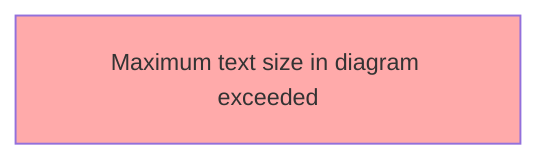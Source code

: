 %%{init: {'themeVariables': { 'fontSize': '12px'}}}%%
graph TD
    classDef path fill:#eee,stroke:#000,color:#000
    classDef plan fill:#fff,stroke-width:1px,color:#000
    classDef itemplan fill:#fff,stroke-width:2px,color:#000
    classDef unbatchedplan fill:#dff,stroke-width:1px,color:#000
    classDef sideeffectplan fill:#fcc,stroke-width:2px,color:#000
    classDef bucket fill:#f6f6f6,color:#000,stroke-width:2px,text-align:left


    %% plan dependencies
    __InputObject165{{"__InputObject[165∈0] ➊"}}:::plan
    Constant1064{{"Constant[1064∈0] ➊<br />ᐸ419ᐳ"}}:::plan
    Constant1065{{"Constant[1065∈0] ➊<br />ᐸ'easy cheesy baked potatoes'ᐳ"}}:::plan
    Constant1066{{"Constant[1066∈0] ➊<br />ᐸ'red'ᐳ"}}:::plan
    Constant1067{{"Constant[1067∈0] ➊<br />ᐸ'BAR_FOO'ᐳ"}}:::plan
    Constant1062{{"Constant[1062∈0] ➊<br />ᐸ''ᐳ"}}:::plan
    __InputObject171{{"__InputObject[171∈0] ➊"}}:::plan
    Constant1057{{"Constant[1057∈0] ➊<br />ᐸ8ᐳ"}}:::plan
    Constant1064 & Constant1065 & Constant1066 & Constant1067 & Constant1062 & __InputObject171 & Constant1057 --> __InputObject165
    __InputObject242{{"__InputObject[242∈0] ➊"}}:::plan
    __InputObject248{{"__InputObject[248∈0] ➊"}}:::plan
    Constant1064 & Constant1065 & Constant1066 & Constant1067 & Constant1062 & __InputObject248 & Constant1057 --> __InputObject242
    __InputObject966{{"__InputObject[966∈0] ➊"}}:::plan
    __InputObject972{{"__InputObject[972∈0] ➊"}}:::plan
    Constant1064 & Constant1065 & Constant1066 & Constant1067 & Constant1062 & __InputObject972 & Constant1057 --> __InputObject966
    PgFromExpression146{{"PgFromExpression[146∈0] ➊"}}:::plan
    Constant1058{{"Constant[1058∈0] ➊<br />ᐸ'50'ᐳ"}}:::plan
    Constant1059{{"Constant[1059∈0] ➊<br />ᐸfalseᐳ"}}:::plan
    Constant1060{{"Constant[1060∈0] ➊<br />ᐸ'xyz'ᐳ"}}:::plan
    BakedInput143{{"BakedInput[143∈0] ➊"}}:::plan
    Constant1061{{"Constant[1061∈0] ➊<br />ᐸ{ a: 1, b: 2, c: 3 }ᐳ"}}:::plan
    __InputObject136{{"__InputObject[136∈0] ➊"}}:::plan
    Constant1058 & Constant1059 & Constant1060 & BakedInput143 & Constant1061 & __InputObject136 --> PgFromExpression146
    PgFromExpression160{{"PgFromExpression[160∈0] ➊"}}:::plan
    BakedInput157{{"BakedInput[157∈0] ➊"}}:::plan
    Constant1063{{"Constant[1063∈0] ➊<br />ᐸ{}ᐳ"}}:::plan
    __InputObject156{{"__InputObject[156∈0] ➊"}}:::plan
    Constant1058 & Constant1059 & Constant1062 & BakedInput157 & Constant1063 & __InputObject156 --> PgFromExpression160
    Constant1068{{"Constant[1068∈0] ➊<br />ᐸ12ᐳ"}}:::plan
    Constant1055{{"Constant[1055∈0] ➊<br />ᐸ3ᐳ"}}:::plan
    Constant1053{{"Constant[1053∈0] ➊<br />ᐸ2ᐳ"}}:::plan
    Constant1068 & Constant1055 & Constant1053 --> __InputObject171
    Constant1068 & Constant1055 & Constant1053 --> __InputObject248
    PgFromExpression80{{"PgFromExpression[80∈0] ➊"}}:::plan
    Constant1052{{"Constant[1052∈0] ➊<br />ᐸ1ᐳ"}}:::plan
    Constant1056{{"Constant[1056∈0] ➊<br />ᐸ7ᐳ"}}:::plan
    Constant1052 & Constant1056 --> PgFromExpression80
    PgFromExpression90{{"PgFromExpression[90∈0] ➊"}}:::plan
    Constant1052 & Constant1057 & Constant1056 --> PgFromExpression90
    PgFromExpression99{{"PgFromExpression[99∈0] ➊"}}:::plan
    Constant1052 & Constant1056 --> PgFromExpression99
    PgFromExpression108{{"PgFromExpression[108∈0] ➊"}}:::plan
    Constant1052 & Constant1056 --> PgFromExpression108
    PgFromExpression117{{"PgFromExpression[117∈0] ➊"}}:::plan
    Constant1052 & Constant1056 --> PgFromExpression117
    PgFromExpression126{{"PgFromExpression[126∈0] ➊"}}:::plan
    Constant1052 & Constant1056 --> PgFromExpression126
    Connection803{{"Connection[803∈0] ➊<br />ᐸ801ᐳ"}}:::plan
    Lambda763{{"Lambda[763∈0] ➊<br />ᐸparseCursorᐳ"}}:::plan
    Constant1053 & Constant1052 & Lambda763 --> Connection803
    PgFromExpression921{{"PgFromExpression[921∈0] ➊"}}:::plan
    Constant1054{{"Constant[1054∈0] ➊<br />ᐸ5ᐳ"}}:::plan
    Constant1074{{"Constant[1074∈0] ➊<br />ᐸ6ᐳ"}}:::plan
    Constant1054 & Constant1074 --> PgFromExpression921
    PgSelect7[["PgSelect[7∈0] ➊<br />ᐸjson_identityᐳ"]]:::plan
    Object10{{"Object[10∈0] ➊<br />ᐸ{pgSettings,withPgClient}ᐳ"}}:::plan
    PgFromExpression11{{"PgFromExpression[11∈0] ➊"}}:::plan
    Object10 & PgFromExpression11 --> PgSelect7
    Access8{{"Access[8∈0] ➊<br />ᐸ2.pgSettingsᐳ"}}:::plan
    Access9{{"Access[9∈0] ➊<br />ᐸ2.withPgClientᐳ"}}:::plan
    Access8 & Access9 --> Object10
    PgSelect17[["PgSelect[17∈0] ➊<br />ᐸjsonb_identityᐳ"]]:::plan
    PgFromExpression19{{"PgFromExpression[19∈0] ➊"}}:::plan
    Object10 & PgFromExpression19 --> PgSelect17
    PgSelect25[["PgSelect[25∈0] ➊<br />ᐸjson_identityᐳ"]]:::plan
    PgFromExpression27{{"PgFromExpression[27∈0] ➊"}}:::plan
    Object10 & PgFromExpression27 --> PgSelect25
    PgSelect33[["PgSelect[33∈0] ➊<br />ᐸjsonb_identityᐳ"]]:::plan
    PgFromExpression35{{"PgFromExpression[35∈0] ➊"}}:::plan
    Object10 & PgFromExpression35 --> PgSelect33
    PgSelect42[["PgSelect[42∈0] ➊<br />ᐸadd_1_queryᐳ"]]:::plan
    PgFromExpression44{{"PgFromExpression[44∈0] ➊"}}:::plan
    Object10 & PgFromExpression44 --> PgSelect42
    Constant1052 & Constant1053 --> PgFromExpression44
    PgSelect51[["PgSelect[51∈0] ➊<br />ᐸadd_2_queryᐳ"]]:::plan
    PgFromExpression53{{"PgFromExpression[53∈0] ➊"}}:::plan
    Object10 & PgFromExpression53 --> PgSelect51
    Constant1053 -- 2 --> PgFromExpression53
    PgSelect60[["PgSelect[60∈0] ➊<br />ᐸadd_3_queryᐳ"]]:::plan
    PgFromExpression62{{"PgFromExpression[62∈0] ➊"}}:::plan
    Object10 & PgFromExpression62 --> PgSelect60
    Constant1054 --> PgFromExpression62
    PgSelect69[["PgSelect[69∈0] ➊<br />ᐸadd_4_queryᐳ"]]:::plan
    PgFromExpression71{{"PgFromExpression[71∈0] ➊"}}:::plan
    Object10 & PgFromExpression71 --> PgSelect69
    Constant1052 & Constant1055 --> PgFromExpression71
    PgSelect78[["PgSelect[78∈0] ➊<br />ᐸoptional_missing_middle_1ᐳ"]]:::plan
    Object10 & PgFromExpression80 --> PgSelect78
    PgSelect88[["PgSelect[88∈0] ➊<br />ᐸoptional_missing_middle_1ᐳ"]]:::plan
    Object10 & PgFromExpression90 --> PgSelect88
    PgSelect97[["PgSelect[97∈0] ➊<br />ᐸoptional_missing_middle_2ᐳ"]]:::plan
    Object10 & PgFromExpression99 --> PgSelect97
    PgSelect106[["PgSelect[106∈0] ➊<br />ᐸoptional_missing_middle_3ᐳ"]]:::plan
    Object10 & PgFromExpression108 --> PgSelect106
    PgSelect115[["PgSelect[115∈0] ➊<br />ᐸoptional_missing_middle_4ᐳ"]]:::plan
    Object10 & PgFromExpression117 --> PgSelect115
    PgSelect124[["PgSelect[124∈0] ➊<br />ᐸoptional_missing_middle_5ᐳ"]]:::plan
    Object10 & PgFromExpression126 --> PgSelect124
    __InputObject137{{"__InputObject[137∈0] ➊"}}:::plan
    __InputObject140{{"__InputObject[140∈0] ➊"}}:::plan
    __InputObject137 & __InputObject140 --> __InputObject136
    Constant1052 & Constant1059 --> __InputObject137
    Constant1054 & Constant1059 --> __InputObject140
    PgSelect144[["PgSelect[144∈0] ➊<br />ᐸtypes_queryᐳ"]]:::plan
    Object10 & PgFromExpression146 --> PgSelect144
    PgSelect158[["PgSelect[158∈0] ➊<br />ᐸtypes_queryᐳ"]]:::plan
    Object10 & PgFromExpression160 --> PgSelect158
    PgSelect177[["PgSelect[177∈0] ➊<br />ᐸcompound_type_queryᐳ"]]:::plan
    PgFromExpression179{{"PgFromExpression[179∈0] ➊"}}:::plan
    Object10 & PgFromExpression179 --> PgSelect177
    PgSelect254[["PgSelect[254∈0] ➊<br />ᐸcompound_type_array_queryᐳ"]]:::plan
    PgFromExpression256{{"PgFromExpression[256∈0] ➊"}}:::plan
    Object10 & PgFromExpression256 --> PgSelect254
    PgSelect272[["PgSelect[272∈0] ➊<br />ᐸtable_queryᐳ"]]:::plan
    PgFromExpression274{{"PgFromExpression[274∈0] ➊"}}:::plan
    Object10 & PgFromExpression274 --> PgSelect272
    __InputObject360{{"__InputObject[360∈0] ➊"}}:::plan
    Constant1069{{"Constant[1069∈0] ➊<br />ᐸ'Budd Deey'ᐳ"}}:::plan
    Constant1069 --> __InputObject360
    Connection404{{"Connection[404∈0] ➊<br />ᐸ402ᐳ"}}:::plan
    Lambda405{{"Lambda[405∈0] ➊<br />ᐸparseCursorᐳ"}}:::plan
    Lambda406{{"Lambda[406∈0] ➊<br />ᐸparseCursorᐳ"}}:::plan
    Lambda405 & Lambda406 --> Connection404
    Connection445{{"Connection[445∈0] ➊<br />ᐸ443ᐳ"}}:::plan
    Lambda405 & Lambda406 --> Connection445
    Connection486{{"Connection[486∈0] ➊<br />ᐸ484ᐳ"}}:::plan
    Constant1053 & Lambda405 --> Connection486
    Connection526{{"Connection[526∈0] ➊<br />ᐸ524ᐳ"}}:::plan
    Constant1053 & Lambda405 --> Connection526
    Connection566{{"Connection[566∈0] ➊<br />ᐸ564ᐳ"}}:::plan
    Constant1053 & Lambda406 --> Connection566
    Connection606{{"Connection[606∈0] ➊<br />ᐸ604ᐳ"}}:::plan
    Constant1053 -- 2 --> Connection606
    Connection645{{"Connection[645∈0] ➊<br />ᐸ643ᐳ"}}:::plan
    Constant1072{{"Constant[1072∈0] ➊<br />ᐸ4ᐳ"}}:::plan
    Constant1053 & Constant1072 --> Connection645
    Connection684{{"Connection[684∈0] ➊<br />ᐸ682ᐳ"}}:::plan
    Constant1073{{"Constant[1073∈0] ➊<br />ᐸ0ᐳ"}}:::plan
    Constant1053 & Constant1073 --> Connection684
    Connection723{{"Connection[723∈0] ➊<br />ᐸ721ᐳ"}}:::plan
    Constant1074 & Constant1073 --> Connection723
    Connection762{{"Connection[762∈0] ➊<br />ᐸ760ᐳ"}}:::plan
    Constant1053 & Lambda763 --> Connection762
    Connection881{{"Connection[881∈0] ➊<br />ᐸ879ᐳ"}}:::plan
    Lambda882{{"Lambda[882∈0] ➊<br />ᐸparseCursorᐳ"}}:::plan
    Constant1053 & Lambda882 --> Connection881
    Constant1054 --> __InputObject972
    PgSelect976[["PgSelect[976∈0] ➊<br />ᐸquery_compound_type_arrayᐳ"]]:::plan
    PgFromExpression978{{"PgFromExpression[978∈0] ➊"}}:::plan
    Object10 & PgFromExpression978 --> PgSelect976
    __Value2["__Value[2∈0] ➊<br />ᐸcontextᐳ"]:::plan
    __Value2 --> Access8
    __Value2 --> Access9
    Constant1048{{"Constant[1048∈0] ➊<br />ᐸ{ a: 1, b: 2, c: 3 }ᐳ"}}:::plan
    Constant1048 --> PgFromExpression11
    First12{{"First[12∈0] ➊"}}:::plan
    PgSelectRows13[["PgSelectRows[13∈0] ➊"]]:::plan
    PgSelectRows13 --> First12
    PgSelect7 --> PgSelectRows13
    PgSelectSingle14{{"PgSelectSingle[14∈0] ➊<br />ᐸjson_identityᐳ"}}:::plan
    First12 --> PgSelectSingle14
    PgClassExpression15{{"PgClassExpression[15∈0] ➊<br />ᐸ__json_identity__.vᐳ"}}:::plan
    PgSelectSingle14 --> PgClassExpression15
    Constant1049{{"Constant[1049∈0] ➊<br />ᐸ{ a: 1, b: 2, c: 3 }ᐳ"}}:::plan
    Constant1049 --> PgFromExpression19
    First20{{"First[20∈0] ➊"}}:::plan
    PgSelectRows21[["PgSelectRows[21∈0] ➊"]]:::plan
    PgSelectRows21 --> First20
    PgSelect17 --> PgSelectRows21
    PgSelectSingle22{{"PgSelectSingle[22∈0] ➊<br />ᐸjsonb_identityᐳ"}}:::plan
    First20 --> PgSelectSingle22
    PgClassExpression23{{"PgClassExpression[23∈0] ➊<br />ᐸ__jsonb_identity__.vᐳ"}}:::plan
    PgSelectSingle22 --> PgClassExpression23
    Constant1050{{"Constant[1050∈0] ➊<br />ᐸ[ { amount: '44' }, { amount: null } ]ᐳ"}}:::plan
    Constant1050 --> PgFromExpression27
    First28{{"First[28∈0] ➊"}}:::plan
    PgSelectRows29[["PgSelectRows[29∈0] ➊"]]:::plan
    PgSelectRows29 --> First28
    PgSelect25 --> PgSelectRows29
    PgSelectSingle30{{"PgSelectSingle[30∈0] ➊<br />ᐸjson_identityᐳ"}}:::plan
    First28 --> PgSelectSingle30
    PgClassExpression31{{"PgClassExpression[31∈0] ➊<br />ᐸ__json_identity__.vᐳ"}}:::plan
    PgSelectSingle30 --> PgClassExpression31
    Constant1051{{"Constant[1051∈0] ➊<br />ᐸ[ { amount: '44' }, { amount: null } ]ᐳ"}}:::plan
    Constant1051 --> PgFromExpression35
    First36{{"First[36∈0] ➊"}}:::plan
    PgSelectRows37[["PgSelectRows[37∈0] ➊"]]:::plan
    PgSelectRows37 --> First36
    PgSelect33 --> PgSelectRows37
    PgSelectSingle38{{"PgSelectSingle[38∈0] ➊<br />ᐸjsonb_identityᐳ"}}:::plan
    First36 --> PgSelectSingle38
    PgClassExpression39{{"PgClassExpression[39∈0] ➊<br />ᐸ__jsonb_identity__.vᐳ"}}:::plan
    PgSelectSingle38 --> PgClassExpression39
    First45{{"First[45∈0] ➊"}}:::plan
    PgSelectRows46[["PgSelectRows[46∈0] ➊"]]:::plan
    PgSelectRows46 --> First45
    PgSelect42 --> PgSelectRows46
    PgSelectSingle47{{"PgSelectSingle[47∈0] ➊<br />ᐸadd_1_queryᐳ"}}:::plan
    First45 --> PgSelectSingle47
    PgClassExpression48{{"PgClassExpression[48∈0] ➊<br />ᐸ__add_1_query__.vᐳ"}}:::plan
    PgSelectSingle47 --> PgClassExpression48
    First54{{"First[54∈0] ➊"}}:::plan
    PgSelectRows55[["PgSelectRows[55∈0] ➊"]]:::plan
    PgSelectRows55 --> First54
    PgSelect51 --> PgSelectRows55
    PgSelectSingle56{{"PgSelectSingle[56∈0] ➊<br />ᐸadd_2_queryᐳ"}}:::plan
    First54 --> PgSelectSingle56
    PgClassExpression57{{"PgClassExpression[57∈0] ➊<br />ᐸ__add_2_query__.vᐳ"}}:::plan
    PgSelectSingle56 --> PgClassExpression57
    First63{{"First[63∈0] ➊"}}:::plan
    PgSelectRows64[["PgSelectRows[64∈0] ➊"]]:::plan
    PgSelectRows64 --> First63
    PgSelect60 --> PgSelectRows64
    PgSelectSingle65{{"PgSelectSingle[65∈0] ➊<br />ᐸadd_3_queryᐳ"}}:::plan
    First63 --> PgSelectSingle65
    PgClassExpression66{{"PgClassExpression[66∈0] ➊<br />ᐸ__add_3_query__.vᐳ"}}:::plan
    PgSelectSingle65 --> PgClassExpression66
    First72{{"First[72∈0] ➊"}}:::plan
    PgSelectRows73[["PgSelectRows[73∈0] ➊"]]:::plan
    PgSelectRows73 --> First72
    PgSelect69 --> PgSelectRows73
    PgSelectSingle74{{"PgSelectSingle[74∈0] ➊<br />ᐸadd_4_queryᐳ"}}:::plan
    First72 --> PgSelectSingle74
    PgClassExpression75{{"PgClassExpression[75∈0] ➊<br />ᐸ__add_4_query__.vᐳ"}}:::plan
    PgSelectSingle74 --> PgClassExpression75
    First81{{"First[81∈0] ➊"}}:::plan
    PgSelectRows82[["PgSelectRows[82∈0] ➊"]]:::plan
    PgSelectRows82 --> First81
    PgSelect78 --> PgSelectRows82
    PgSelectSingle83{{"PgSelectSingle[83∈0] ➊<br />ᐸoptional_missing_middle_1ᐳ"}}:::plan
    First81 --> PgSelectSingle83
    PgClassExpression84{{"PgClassExpression[84∈0] ➊<br />ᐸ__optional...ddle_1__.vᐳ"}}:::plan
    PgSelectSingle83 --> PgClassExpression84
    First91{{"First[91∈0] ➊"}}:::plan
    PgSelectRows92[["PgSelectRows[92∈0] ➊"]]:::plan
    PgSelectRows92 --> First91
    PgSelect88 --> PgSelectRows92
    PgSelectSingle93{{"PgSelectSingle[93∈0] ➊<br />ᐸoptional_missing_middle_1ᐳ"}}:::plan
    First91 --> PgSelectSingle93
    PgClassExpression94{{"PgClassExpression[94∈0] ➊<br />ᐸ__optional...ddle_1__.vᐳ"}}:::plan
    PgSelectSingle93 --> PgClassExpression94
    First100{{"First[100∈0] ➊"}}:::plan
    PgSelectRows101[["PgSelectRows[101∈0] ➊"]]:::plan
    PgSelectRows101 --> First100
    PgSelect97 --> PgSelectRows101
    PgSelectSingle102{{"PgSelectSingle[102∈0] ➊<br />ᐸoptional_missing_middle_2ᐳ"}}:::plan
    First100 --> PgSelectSingle102
    PgClassExpression103{{"PgClassExpression[103∈0] ➊<br />ᐸ__optional...ddle_2__.vᐳ"}}:::plan
    PgSelectSingle102 --> PgClassExpression103
    First109{{"First[109∈0] ➊"}}:::plan
    PgSelectRows110[["PgSelectRows[110∈0] ➊"]]:::plan
    PgSelectRows110 --> First109
    PgSelect106 --> PgSelectRows110
    PgSelectSingle111{{"PgSelectSingle[111∈0] ➊<br />ᐸoptional_missing_middle_3ᐳ"}}:::plan
    First109 --> PgSelectSingle111
    PgClassExpression112{{"PgClassExpression[112∈0] ➊<br />ᐸ__optional...ddle_3__.vᐳ"}}:::plan
    PgSelectSingle111 --> PgClassExpression112
    First118{{"First[118∈0] ➊"}}:::plan
    PgSelectRows119[["PgSelectRows[119∈0] ➊"]]:::plan
    PgSelectRows119 --> First118
    PgSelect115 --> PgSelectRows119
    PgSelectSingle120{{"PgSelectSingle[120∈0] ➊<br />ᐸoptional_missing_middle_4ᐳ"}}:::plan
    First118 --> PgSelectSingle120
    PgClassExpression121{{"PgClassExpression[121∈0] ➊<br />ᐸ__optional...ddle_4__.vᐳ"}}:::plan
    PgSelectSingle120 --> PgClassExpression121
    First127{{"First[127∈0] ➊"}}:::plan
    PgSelectRows128[["PgSelectRows[128∈0] ➊"]]:::plan
    PgSelectRows128 --> First127
    PgSelect124 --> PgSelectRows128
    PgSelectSingle129{{"PgSelectSingle[129∈0] ➊<br />ᐸoptional_missing_middle_5ᐳ"}}:::plan
    First127 --> PgSelectSingle129
    PgClassExpression130{{"PgClassExpression[130∈0] ➊<br />ᐸ__optional...ddle_5__.vᐳ"}}:::plan
    PgSelectSingle129 --> PgClassExpression130
    Constant134{{"Constant[134∈0] ➊<br />ᐸ[ 1, 2, 3 ]ᐳ"}}:::plan
    Constant134 --> BakedInput143
    First147{{"First[147∈0] ➊"}}:::plan
    PgSelectRows148[["PgSelectRows[148∈0] ➊"]]:::plan
    PgSelectRows148 --> First147
    PgSelect144 --> PgSelectRows148
    PgSelectSingle149{{"PgSelectSingle[149∈0] ➊<br />ᐸtypes_queryᐳ"}}:::plan
    First147 --> PgSelectSingle149
    PgClassExpression150{{"PgClassExpression[150∈0] ➊<br />ᐸ__types_query__.vᐳ"}}:::plan
    PgSelectSingle149 --> PgClassExpression150
    Constant154{{"Constant[154∈0] ➊<br />ᐸ[]ᐳ"}}:::plan
    Constant154 --> BakedInput157
    First161{{"First[161∈0] ➊"}}:::plan
    PgSelectRows162[["PgSelectRows[162∈0] ➊"]]:::plan
    PgSelectRows162 --> First161
    PgSelect158 --> PgSelectRows162
    PgSelectSingle163{{"PgSelectSingle[163∈0] ➊<br />ᐸtypes_queryᐳ"}}:::plan
    First161 --> PgSelectSingle163
    PgClassExpression164{{"PgClassExpression[164∈0] ➊<br />ᐸ__types_query__.vᐳ"}}:::plan
    PgSelectSingle163 --> PgClassExpression164
    BakedInput176{{"BakedInput[176∈0] ➊"}}:::plan
    __InputObject165 --> BakedInput176
    BakedInput176 --> PgFromExpression179
    First180{{"First[180∈0] ➊"}}:::plan
    PgSelectRows181[["PgSelectRows[181∈0] ➊"]]:::plan
    PgSelectRows181 --> First180
    PgSelect177 --> PgSelectRows181
    PgSelectSingle182{{"PgSelectSingle[182∈0] ➊<br />ᐸcompound_type_queryᐳ"}}:::plan
    First180 --> PgSelectSingle182
    Connection197{{"Connection[197∈0] ➊<br />ᐸ195ᐳ"}}:::plan
    Constant1054 --> Connection197
    BakedInput253{{"BakedInput[253∈0] ➊"}}:::plan
    __InputObject242 --> BakedInput253
    BakedInput253 --> PgFromExpression256
    PgSelectRows257[["PgSelectRows[257∈0] ➊"]]:::plan
    PgSelect254 --> PgSelectRows257
    Constant1054 --> PgFromExpression274
    First275{{"First[275∈0] ➊"}}:::plan
    PgSelectRows276[["PgSelectRows[276∈0] ➊"]]:::plan
    PgSelectRows276 --> First275
    PgSelect272 --> PgSelectRows276
    PgSelectSingle277{{"PgSelectSingle[277∈0] ➊<br />ᐸtable_queryᐳ"}}:::plan
    First275 --> PgSelectSingle277
    ApplyInput365{{"ApplyInput[365∈0] ➊"}}:::plan
    __InputObject360 --> ApplyInput365
    Constant1070{{"Constant[1070∈0] ➊<br />ᐸ'WyJuYXR1cmFsIiw1XQ=='ᐳ"}}:::plan
    Constant1070 --> Lambda405
    Constant1071{{"Constant[1071∈0] ➊<br />ᐸ'WyJuYXR1cmFsIiwzXQ=='ᐳ"}}:::plan
    Constant1071 --> Lambda406
    Constant1075{{"Constant[1075∈0] ➊<br />ᐸ'WyJuYXR1cmFsIiwxXQ=='ᐳ"}}:::plan
    Constant1075 --> Lambda763
    Connection842{{"Connection[842∈0] ➊<br />ᐸ840ᐳ"}}:::plan
    Constant1053 --> Connection842
    Constant1076{{"Constant[1076∈0] ➊<br />ᐸ'WyJuYXR1cmFsIiwyXQ=='ᐳ"}}:::plan
    Constant1076 --> Lambda882
    PgSelect940[["PgSelect[940∈0] ➊<br />ᐸno_args_queryᐳ"]]:::plan
    Object10 --> PgSelect940
    First942{{"First[942∈0] ➊"}}:::plan
    PgSelectRows943[["PgSelectRows[943∈0] ➊"]]:::plan
    PgSelectRows943 --> First942
    PgSelect940 --> PgSelectRows943
    PgSelectSingle944{{"PgSelectSingle[944∈0] ➊<br />ᐸno_args_queryᐳ"}}:::plan
    First942 --> PgSelectSingle944
    PgClassExpression945{{"PgClassExpression[945∈0] ➊<br />ᐸ__no_args_query__.vᐳ"}}:::plan
    PgSelectSingle944 --> PgClassExpression945
    BakedInput975{{"BakedInput[975∈0] ➊"}}:::plan
    __InputObject966 --> BakedInput975
    BakedInput975 --> PgFromExpression978
    PgSelectRows979[["PgSelectRows[979∈0] ➊"]]:::plan
    PgSelect976 --> PgSelectRows979
    PgSelect993[["PgSelect[993∈0] ➊<br />ᐸquery_text_arrayᐳ"]]:::plan
    Object10 --> PgSelect993
    First995{{"First[995∈0] ➊"}}:::plan
    PgSelectRows996[["PgSelectRows[996∈0] ➊"]]:::plan
    PgSelectRows996 --> First995
    PgSelect993 --> PgSelectRows996
    PgSelectSingle997{{"PgSelectSingle[997∈0] ➊<br />ᐸquery_text_arrayᐳ"}}:::plan
    First995 --> PgSelectSingle997
    PgClassExpression998{{"PgClassExpression[998∈0] ➊<br />ᐸ__query_text_array__.vᐳ"}}:::plan
    PgSelectSingle997 --> PgClassExpression998
    PgSelect1000[["PgSelect[1000∈0] ➊<br />ᐸquery_interval_arrayᐳ"]]:::plan
    Object10 --> PgSelect1000
    First1002{{"First[1002∈0] ➊"}}:::plan
    PgSelectRows1003[["PgSelectRows[1003∈0] ➊"]]:::plan
    PgSelectRows1003 --> First1002
    PgSelect1000 --> PgSelectRows1003
    PgSelectSingle1004{{"PgSelectSingle[1004∈0] ➊<br />ᐸquery_interval_arrayᐳ"}}:::plan
    First1002 --> PgSelectSingle1004
    PgClassExpression1005{{"PgClassExpression[1005∈0] ➊<br />ᐸ__query_in..._array__.vᐳ"}}:::plan
    PgSelectSingle1004 --> PgClassExpression1005
    __Value4["__Value[4∈0] ➊<br />ᐸrootValueᐳ"]:::plan
    Constant278{{"Constant[278∈0] ➊<br />ᐸ'posts'ᐳ"}}:::plan
    Connection286{{"Connection[286∈0] ➊<br />ᐸ284ᐳ"}}:::plan
    Connection324{{"Connection[324∈0] ➊<br />ᐸ322ᐳ"}}:::plan
    Connection364{{"Connection[364∈0] ➊<br />ᐸ362ᐳ"}}:::plan
    Connection922{{"Connection[922∈0] ➊<br />ᐸ919ᐳ"}}:::plan
    Connection948{{"Connection[948∈0] ➊<br />ᐸ946ᐳ"}}:::plan
    Connection1015{{"Connection[1015∈0] ➊<br />ᐸ1013ᐳ"}}:::plan
    PgClassExpression183{{"PgClassExpression[183∈1] ➊<br />ᐸ__compound...uery__.”a”ᐳ"}}:::plan
    PgSelectSingle182 --> PgClassExpression183
    PgClassExpression184{{"PgClassExpression[184∈1] ➊<br />ᐸ__compound...uery__.”b”ᐳ"}}:::plan
    PgSelectSingle182 --> PgClassExpression184
    PgClassExpression185{{"PgClassExpression[185∈1] ➊<br />ᐸ__compound...uery__.”c”ᐳ"}}:::plan
    PgSelectSingle182 --> PgClassExpression185
    PgClassExpression186{{"PgClassExpression[186∈1] ➊<br />ᐸ__compound...uery__.”d”ᐳ"}}:::plan
    PgSelectSingle182 --> PgClassExpression186
    PgClassExpression187{{"PgClassExpression[187∈1] ➊<br />ᐸ__compound...uery__.”e”ᐳ"}}:::plan
    PgSelectSingle182 --> PgClassExpression187
    PgClassExpression188{{"PgClassExpression[188∈1] ➊<br />ᐸ__compound...uery__.”f”ᐳ"}}:::plan
    PgSelectSingle182 --> PgClassExpression188
    PgClassExpression189{{"PgClassExpression[189∈1] ➊<br />ᐸ__compound...uery__.”g”ᐳ"}}:::plan
    PgSelectSingle182 --> PgClassExpression189
    PgClassExpression193{{"PgClassExpression[193∈1] ➊<br />ᐸ__compound....”foo_bar”ᐳ"}}:::plan
    PgSelectSingle182 --> PgClassExpression193
    Object240{{"Object[240∈3] ➊<br />ᐸ{first,last,offset,hasMore}ᐳ"}}:::plan
    Access235{{"Access[235∈3] ➊<br />ᐸ198.hasMoreᐳ"}}:::plan
    Constant1054 & Access235 --> Object240
    PgSelect198[["PgSelect[198∈3] ➊<br />ᐸcompound_type_set_query+1ᐳ"]]:::plan
    Object10 & Connection197 & Constant1054 --> PgSelect198
    Object236{{"Object[236∈3] ➊<br />ᐸ{first,last,hasMore}ᐳ"}}:::plan
    Constant1054 & Access235 --> Object236
    PgCursor226{{"PgCursor[226∈3] ➊"}}:::plan
    PgSelectSingle224{{"PgSelectSingle[224∈3] ➊<br />ᐸcompound_type_set_queryᐳ"}}:::plan
    Access206{{"Access[206∈3] ➊<br />ᐸ198.cursorDetailsᐳ"}}:::plan
    PgSelectSingle224 & Access206 --> PgCursor226
    PgCursor232{{"PgCursor[232∈3] ➊"}}:::plan
    PgSelectSingle230{{"PgSelectSingle[230∈3] ➊<br />ᐸcompound_type_set_queryᐳ"}}:::plan
    PgSelectSingle230 & Access206 --> PgCursor232
    __ListTransform199[["__ListTransform[199∈3] ➊<br />ᐸeach:198ᐳ"]]:::plan
    PgSelectRows200[["PgSelectRows[200∈3] ➊"]]:::plan
    PgSelectRows200 --> __ListTransform199
    PgSelect198 --> PgSelectRows200
    PgSelect198 --> Access206
    PgPageInfo220{{"PgPageInfo[220∈3] ➊"}}:::plan
    Connection197 --> PgPageInfo220
    First222{{"First[222∈3] ➊"}}:::plan
    PgSelectRows200 --> First222
    First222 --> PgSelectSingle224
    Last228{{"Last[228∈3] ➊"}}:::plan
    PgSelectRows200 --> Last228
    Last228 --> PgSelectSingle230
    PgSelect198 --> Access235
    Lambda237{{"Lambda[237∈3] ➊<br />ᐸhasNextPageCbᐳ"}}:::plan
    Object236 --> Lambda237
    Lambda241{{"Lambda[241∈3] ➊<br />ᐸhasPreviousPageCbᐳ"}}:::plan
    Object240 --> Lambda241
    __Item201[/"__Item[201∈4]<br />ᐸ200ᐳ"\]:::itemplan
    PgSelectRows200 -.-> __Item201
    PgSelectSingle202{{"PgSelectSingle[202∈4]<br />ᐸcompound_type_set_queryᐳ"}}:::plan
    __Item201 --> PgSelectSingle202
    Edge205{{"Edge[205∈5]"}}:::plan
    PgSelectSingle204{{"PgSelectSingle[204∈5]<br />ᐸcompound_type_set_queryᐳ"}}:::plan
    PgCursor207{{"PgCursor[207∈5]"}}:::plan
    PgSelectSingle204 & PgCursor207 & Connection197 --> Edge205
    PgSelectSingle204 & Access206 --> PgCursor207
    __Item203[/"__Item[203∈5]<br />ᐸ199ᐳ"\]:::itemplan
    __ListTransform199 ==> __Item203
    __Item203 --> PgSelectSingle204
    PgClassExpression208{{"PgClassExpression[208∈7]<br />ᐸ__compound...uery__.”a”ᐳ"}}:::plan
    PgSelectSingle204 --> PgClassExpression208
    PgClassExpression209{{"PgClassExpression[209∈7]<br />ᐸ__compound...uery__.”b”ᐳ"}}:::plan
    PgSelectSingle204 --> PgClassExpression209
    PgClassExpression210{{"PgClassExpression[210∈7]<br />ᐸ__compound...uery__.”c”ᐳ"}}:::plan
    PgSelectSingle204 --> PgClassExpression210
    PgClassExpression211{{"PgClassExpression[211∈7]<br />ᐸ__compound...uery__.”d”ᐳ"}}:::plan
    PgSelectSingle204 --> PgClassExpression211
    PgClassExpression212{{"PgClassExpression[212∈7]<br />ᐸ__compound...uery__.”e”ᐳ"}}:::plan
    PgSelectSingle204 --> PgClassExpression212
    PgClassExpression213{{"PgClassExpression[213∈7]<br />ᐸ__compound...uery__.”f”ᐳ"}}:::plan
    PgSelectSingle204 --> PgClassExpression213
    PgClassExpression214{{"PgClassExpression[214∈7]<br />ᐸ__compound...uery__.”g”ᐳ"}}:::plan
    PgSelectSingle204 --> PgClassExpression214
    PgClassExpression218{{"PgClassExpression[218∈7]<br />ᐸ__compound....”foo_bar”ᐳ"}}:::plan
    PgSelectSingle204 --> PgClassExpression218
    __Item258[/"__Item[258∈9]<br />ᐸ257ᐳ"\]:::itemplan
    PgSelectRows257 ==> __Item258
    PgSelectSingle259{{"PgSelectSingle[259∈9]<br />ᐸcompound_type_array_queryᐳ"}}:::plan
    __Item258 --> PgSelectSingle259
    PgClassExpression260{{"PgClassExpression[260∈10]<br />ᐸ__compound...uery__.”a”ᐳ"}}:::plan
    PgSelectSingle259 --> PgClassExpression260
    PgClassExpression261{{"PgClassExpression[261∈10]<br />ᐸ__compound...uery__.”b”ᐳ"}}:::plan
    PgSelectSingle259 --> PgClassExpression261
    PgClassExpression262{{"PgClassExpression[262∈10]<br />ᐸ__compound...uery__.”c”ᐳ"}}:::plan
    PgSelectSingle259 --> PgClassExpression262
    PgClassExpression263{{"PgClassExpression[263∈10]<br />ᐸ__compound...uery__.”d”ᐳ"}}:::plan
    PgSelectSingle259 --> PgClassExpression263
    PgClassExpression264{{"PgClassExpression[264∈10]<br />ᐸ__compound...uery__.”e”ᐳ"}}:::plan
    PgSelectSingle259 --> PgClassExpression264
    PgClassExpression265{{"PgClassExpression[265∈10]<br />ᐸ__compound...uery__.”f”ᐳ"}}:::plan
    PgSelectSingle259 --> PgClassExpression265
    PgClassExpression266{{"PgClassExpression[266∈10]<br />ᐸ__compound...uery__.”g”ᐳ"}}:::plan
    PgSelectSingle259 --> PgClassExpression266
    PgClassExpression270{{"PgClassExpression[270∈10]<br />ᐸ__compound....”foo_bar”ᐳ"}}:::plan
    PgSelectSingle259 --> PgClassExpression270
    List280{{"List[280∈12] ➊<br />ᐸ278,279ᐳ"}}:::plan
    PgClassExpression279{{"PgClassExpression[279∈12] ➊<br />ᐸ__table_query__.”id”ᐳ"}}:::plan
    Constant278 & PgClassExpression279 --> List280
    PgSelectSingle277 --> PgClassExpression279
    Lambda281{{"Lambda[281∈12] ➊<br />ᐸbase64JSONEncodeᐳ"}}:::plan
    List280 --> Lambda281
    PgClassExpression282{{"PgClassExpression[282∈12] ➊<br />ᐸ__table_qu...”headline”ᐳ"}}:::plan
    PgSelectSingle277 --> PgClassExpression282
    PgClassExpression283{{"PgClassExpression[283∈12] ➊<br />ᐸ__table_qu...author_id”ᐳ"}}:::plan
    PgSelectSingle277 --> PgClassExpression283
    Object319{{"Object[319∈13] ➊<br />ᐸ{first,last,offset,hasMore}ᐳ"}}:::plan
    Access314{{"Access[314∈13] ➊<br />ᐸ287.hasMoreᐳ"}}:::plan
    Access314 --> Object319
    Object315{{"Object[315∈13] ➊<br />ᐸ{first,last,hasMore}ᐳ"}}:::plan
    Access314 --> Object315
    PgSelect287[["PgSelect[287∈13] ➊<br />ᐸtable_set_query+1ᐳ"]]:::plan
    Object10 & Connection286 --> PgSelect287
    PgCursor305{{"PgCursor[305∈13] ➊"}}:::plan
    PgSelectSingle303{{"PgSelectSingle[303∈13] ➊<br />ᐸtable_set_queryᐳ"}}:::plan
    Access295{{"Access[295∈13] ➊<br />ᐸ287.cursorDetailsᐳ"}}:::plan
    PgSelectSingle303 & Access295 --> PgCursor305
    PgCursor311{{"PgCursor[311∈13] ➊"}}:::plan
    PgSelectSingle309{{"PgSelectSingle[309∈13] ➊<br />ᐸtable_set_queryᐳ"}}:::plan
    PgSelectSingle309 & Access295 --> PgCursor311
    __ListTransform288[["__ListTransform[288∈13] ➊<br />ᐸeach:287ᐳ"]]:::plan
    PgSelectRows289[["PgSelectRows[289∈13] ➊"]]:::plan
    PgSelectRows289 --> __ListTransform288
    PgSelect287 --> PgSelectRows289
    PgSelect287 --> Access295
    PgPageInfo299{{"PgPageInfo[299∈13] ➊"}}:::plan
    Connection286 --> PgPageInfo299
    First301{{"First[301∈13] ➊"}}:::plan
    PgSelectRows289 --> First301
    First301 --> PgSelectSingle303
    Last307{{"Last[307∈13] ➊"}}:::plan
    PgSelectRows289 --> Last307
    Last307 --> PgSelectSingle309
    PgSelect287 --> Access314
    Lambda316{{"Lambda[316∈13] ➊<br />ᐸhasNextPageCbᐳ"}}:::plan
    Object315 --> Lambda316
    Lambda320{{"Lambda[320∈13] ➊<br />ᐸhasPreviousPageCbᐳ"}}:::plan
    Object319 --> Lambda320
    __Item290[/"__Item[290∈14]<br />ᐸ289ᐳ"\]:::itemplan
    PgSelectRows289 -.-> __Item290
    PgSelectSingle291{{"PgSelectSingle[291∈14]<br />ᐸtable_set_queryᐳ"}}:::plan
    __Item290 --> PgSelectSingle291
    Edge294{{"Edge[294∈15]"}}:::plan
    PgSelectSingle293{{"PgSelectSingle[293∈15]<br />ᐸtable_set_queryᐳ"}}:::plan
    PgCursor296{{"PgCursor[296∈15]"}}:::plan
    PgSelectSingle293 & PgCursor296 & Connection286 --> Edge294
    PgSelectSingle293 & Access295 --> PgCursor296
    __Item292[/"__Item[292∈15]<br />ᐸ288ᐳ"\]:::itemplan
    __ListTransform288 ==> __Item292
    __Item292 --> PgSelectSingle293
    PgClassExpression297{{"PgClassExpression[297∈17]<br />ᐸ__table_se...full_name”ᐳ"}}:::plan
    PgSelectSingle293 --> PgClassExpression297
    Object358{{"Object[358∈18] ➊<br />ᐸ{first,last,offset,hasMore}ᐳ"}}:::plan
    Access353{{"Access[353∈18] ➊<br />ᐸ326.hasMoreᐳ"}}:::plan
    Access353 --> Object358
    Object354{{"Object[354∈18] ➊<br />ᐸ{first,last,hasMore}ᐳ"}}:::plan
    Access353 --> Object354
    PgSelect326[["PgSelect[326∈18] ➊<br />ᐸtable_set_query+1ᐳ"]]:::plan
    Object10 & Connection324 --> PgSelect326
    PgCursor344{{"PgCursor[344∈18] ➊"}}:::plan
    PgSelectSingle342{{"PgSelectSingle[342∈18] ➊<br />ᐸtable_set_queryᐳ"}}:::plan
    Access334{{"Access[334∈18] ➊<br />ᐸ326.cursorDetailsᐳ"}}:::plan
    PgSelectSingle342 & Access334 --> PgCursor344
    PgCursor350{{"PgCursor[350∈18] ➊"}}:::plan
    PgSelectSingle348{{"PgSelectSingle[348∈18] ➊<br />ᐸtable_set_queryᐳ"}}:::plan
    PgSelectSingle348 & Access334 --> PgCursor350
    __ListTransform327[["__ListTransform[327∈18] ➊<br />ᐸeach:326ᐳ"]]:::plan
    PgSelectRows328[["PgSelectRows[328∈18] ➊"]]:::plan
    PgSelectRows328 --> __ListTransform327
    PgSelect326 --> PgSelectRows328
    PgSelect326 --> Access334
    PgPageInfo338{{"PgPageInfo[338∈18] ➊"}}:::plan
    Connection324 --> PgPageInfo338
    First340{{"First[340∈18] ➊"}}:::plan
    PgSelectRows328 --> First340
    First340 --> PgSelectSingle342
    Last346{{"Last[346∈18] ➊"}}:::plan
    PgSelectRows328 --> Last346
    Last346 --> PgSelectSingle348
    PgSelect326 --> Access353
    Lambda355{{"Lambda[355∈18] ➊<br />ᐸhasNextPageCbᐳ"}}:::plan
    Object354 --> Lambda355
    Lambda359{{"Lambda[359∈18] ➊<br />ᐸhasPreviousPageCbᐳ"}}:::plan
    Object358 --> Lambda359
    __Item329[/"__Item[329∈19]<br />ᐸ328ᐳ"\]:::itemplan
    PgSelectRows328 -.-> __Item329
    PgSelectSingle330{{"PgSelectSingle[330∈19]<br />ᐸtable_set_queryᐳ"}}:::plan
    __Item329 --> PgSelectSingle330
    Edge333{{"Edge[333∈20]"}}:::plan
    PgSelectSingle332{{"PgSelectSingle[332∈20]<br />ᐸtable_set_queryᐳ"}}:::plan
    PgCursor335{{"PgCursor[335∈20]"}}:::plan
    PgSelectSingle332 & PgCursor335 & Connection324 --> Edge333
    PgSelectSingle332 & Access334 --> PgCursor335
    __Item331[/"__Item[331∈20]<br />ᐸ327ᐳ"\]:::itemplan
    __ListTransform327 ==> __Item331
    __Item331 --> PgSelectSingle332
    PgClassExpression336{{"PgClassExpression[336∈22]<br />ᐸ__table_se...full_name”ᐳ"}}:::plan
    PgSelectSingle332 --> PgClassExpression336
    Object398{{"Object[398∈23] ➊<br />ᐸ{first,last,offset,hasMore}ᐳ"}}:::plan
    Access393{{"Access[393∈23] ➊<br />ᐸ366.hasMoreᐳ"}}:::plan
    Access393 --> Object398
    PgSelect366[["PgSelect[366∈23] ➊<br />ᐸtable_set_query+1ᐳ"]]:::plan
    Object10 & ApplyInput365 & Connection364 --> PgSelect366
    Object394{{"Object[394∈23] ➊<br />ᐸ{first,last,hasMore}ᐳ"}}:::plan
    Access393 --> Object394
    PgCursor384{{"PgCursor[384∈23] ➊"}}:::plan
    PgSelectSingle382{{"PgSelectSingle[382∈23] ➊<br />ᐸtable_set_queryᐳ"}}:::plan
    Access374{{"Access[374∈23] ➊<br />ᐸ366.cursorDetailsᐳ"}}:::plan
    PgSelectSingle382 & Access374 --> PgCursor384
    PgCursor390{{"PgCursor[390∈23] ➊"}}:::plan
    PgSelectSingle388{{"PgSelectSingle[388∈23] ➊<br />ᐸtable_set_queryᐳ"}}:::plan
    PgSelectSingle388 & Access374 --> PgCursor390
    __ListTransform367[["__ListTransform[367∈23] ➊<br />ᐸeach:366ᐳ"]]:::plan
    PgSelectRows368[["PgSelectRows[368∈23] ➊"]]:::plan
    PgSelectRows368 --> __ListTransform367
    PgSelect366 --> PgSelectRows368
    PgSelect366 --> Access374
    PgPageInfo378{{"PgPageInfo[378∈23] ➊"}}:::plan
    Connection364 --> PgPageInfo378
    First380{{"First[380∈23] ➊"}}:::plan
    PgSelectRows368 --> First380
    First380 --> PgSelectSingle382
    Last386{{"Last[386∈23] ➊"}}:::plan
    PgSelectRows368 --> Last386
    Last386 --> PgSelectSingle388
    PgSelect366 --> Access393
    Lambda395{{"Lambda[395∈23] ➊<br />ᐸhasNextPageCbᐳ"}}:::plan
    Object394 --> Lambda395
    Lambda399{{"Lambda[399∈23] ➊<br />ᐸhasPreviousPageCbᐳ"}}:::plan
    Object398 --> Lambda399
    __Item369[/"__Item[369∈24]<br />ᐸ368ᐳ"\]:::itemplan
    PgSelectRows368 -.-> __Item369
    PgSelectSingle370{{"PgSelectSingle[370∈24]<br />ᐸtable_set_queryᐳ"}}:::plan
    __Item369 --> PgSelectSingle370
    Edge373{{"Edge[373∈25]"}}:::plan
    PgSelectSingle372{{"PgSelectSingle[372∈25]<br />ᐸtable_set_queryᐳ"}}:::plan
    PgCursor375{{"PgCursor[375∈25]"}}:::plan
    PgSelectSingle372 & PgCursor375 & Connection364 --> Edge373
    PgSelectSingle372 & Access374 --> PgCursor375
    __Item371[/"__Item[371∈25]<br />ᐸ367ᐳ"\]:::itemplan
    __ListTransform367 ==> __Item371
    __Item371 --> PgSelectSingle372
    PgClassExpression376{{"PgClassExpression[376∈27]<br />ᐸ__table_se...full_name”ᐳ"}}:::plan
    PgSelectSingle372 --> PgClassExpression376
    PgSelect407[["PgSelect[407∈28] ➊<br />ᐸtable_set_query+1ᐳ"]]:::plan
    Object10 & Connection404 & Lambda405 & Lambda406 --> PgSelect407
    Object439{{"Object[439∈28] ➊<br />ᐸ{first,last,offset,hasMore}ᐳ"}}:::plan
    Access434{{"Access[434∈28] ➊<br />ᐸ407.hasMoreᐳ"}}:::plan
    Access434 --> Object439
    Object435{{"Object[435∈28] ➊<br />ᐸ{first,last,hasMore}ᐳ"}}:::plan
    Access434 --> Object435
    PgCursor425{{"PgCursor[425∈28] ➊"}}:::plan
    PgSelectSingle423{{"PgSelectSingle[423∈28] ➊<br />ᐸtable_set_queryᐳ"}}:::plan
    Access415{{"Access[415∈28] ➊<br />ᐸ407.cursorDetailsᐳ"}}:::plan
    PgSelectSingle423 & Access415 --> PgCursor425
    PgCursor431{{"PgCursor[431∈28] ➊"}}:::plan
    PgSelectSingle429{{"PgSelectSingle[429∈28] ➊<br />ᐸtable_set_queryᐳ"}}:::plan
    PgSelectSingle429 & Access415 --> PgCursor431
    __ListTransform408[["__ListTransform[408∈28] ➊<br />ᐸeach:407ᐳ"]]:::plan
    PgSelectRows409[["PgSelectRows[409∈28] ➊"]]:::plan
    PgSelectRows409 --> __ListTransform408
    PgSelect407 --> PgSelectRows409
    PgSelect407 --> Access415
    PgPageInfo419{{"PgPageInfo[419∈28] ➊"}}:::plan
    Connection404 --> PgPageInfo419
    First421{{"First[421∈28] ➊"}}:::plan
    PgSelectRows409 --> First421
    First421 --> PgSelectSingle423
    Last427{{"Last[427∈28] ➊"}}:::plan
    PgSelectRows409 --> Last427
    Last427 --> PgSelectSingle429
    PgSelect407 --> Access434
    Lambda436{{"Lambda[436∈28] ➊<br />ᐸhasNextPageCbᐳ"}}:::plan
    Object435 --> Lambda436
    Lambda440{{"Lambda[440∈28] ➊<br />ᐸhasPreviousPageCbᐳ"}}:::plan
    Object439 --> Lambda440
    __Item410[/"__Item[410∈29]<br />ᐸ409ᐳ"\]:::itemplan
    PgSelectRows409 -.-> __Item410
    PgSelectSingle411{{"PgSelectSingle[411∈29]<br />ᐸtable_set_queryᐳ"}}:::plan
    __Item410 --> PgSelectSingle411
    Edge414{{"Edge[414∈30]"}}:::plan
    PgSelectSingle413{{"PgSelectSingle[413∈30]<br />ᐸtable_set_queryᐳ"}}:::plan
    PgCursor416{{"PgCursor[416∈30]"}}:::plan
    PgSelectSingle413 & PgCursor416 & Connection404 --> Edge414
    PgSelectSingle413 & Access415 --> PgCursor416
    __Item412[/"__Item[412∈30]<br />ᐸ408ᐳ"\]:::itemplan
    __ListTransform408 ==> __Item412
    __Item412 --> PgSelectSingle413
    PgClassExpression417{{"PgClassExpression[417∈32]<br />ᐸ__table_se...full_name”ᐳ"}}:::plan
    PgSelectSingle413 --> PgClassExpression417
    PgSelect448[["PgSelect[448∈33] ➊<br />ᐸtable_set_query+1ᐳ"]]:::plan
    Object10 & Connection445 & Lambda405 & Lambda406 --> PgSelect448
    Object480{{"Object[480∈33] ➊<br />ᐸ{first,last,offset,hasMore}ᐳ"}}:::plan
    Access475{{"Access[475∈33] ➊<br />ᐸ448.hasMoreᐳ"}}:::plan
    Access475 --> Object480
    Object476{{"Object[476∈33] ➊<br />ᐸ{first,last,hasMore}ᐳ"}}:::plan
    Access475 --> Object476
    PgCursor466{{"PgCursor[466∈33] ➊"}}:::plan
    PgSelectSingle464{{"PgSelectSingle[464∈33] ➊<br />ᐸtable_set_queryᐳ"}}:::plan
    Access456{{"Access[456∈33] ➊<br />ᐸ448.cursorDetailsᐳ"}}:::plan
    PgSelectSingle464 & Access456 --> PgCursor466
    PgCursor472{{"PgCursor[472∈33] ➊"}}:::plan
    PgSelectSingle470{{"PgSelectSingle[470∈33] ➊<br />ᐸtable_set_queryᐳ"}}:::plan
    PgSelectSingle470 & Access456 --> PgCursor472
    __ListTransform449[["__ListTransform[449∈33] ➊<br />ᐸeach:448ᐳ"]]:::plan
    PgSelectRows450[["PgSelectRows[450∈33] ➊"]]:::plan
    PgSelectRows450 --> __ListTransform449
    PgSelect448 --> PgSelectRows450
    PgSelect448 --> Access456
    PgPageInfo460{{"PgPageInfo[460∈33] ➊"}}:::plan
    Connection445 --> PgPageInfo460
    First462{{"First[462∈33] ➊"}}:::plan
    PgSelectRows450 --> First462
    First462 --> PgSelectSingle464
    Last468{{"Last[468∈33] ➊"}}:::plan
    PgSelectRows450 --> Last468
    Last468 --> PgSelectSingle470
    PgSelect448 --> Access475
    Lambda477{{"Lambda[477∈33] ➊<br />ᐸhasNextPageCbᐳ"}}:::plan
    Object476 --> Lambda477
    Lambda481{{"Lambda[481∈33] ➊<br />ᐸhasPreviousPageCbᐳ"}}:::plan
    Object480 --> Lambda481
    __Item451[/"__Item[451∈34]<br />ᐸ450ᐳ"\]:::itemplan
    PgSelectRows450 -.-> __Item451
    PgSelectSingle452{{"PgSelectSingle[452∈34]<br />ᐸtable_set_queryᐳ"}}:::plan
    __Item451 --> PgSelectSingle452
    Edge455{{"Edge[455∈35]"}}:::plan
    PgSelectSingle454{{"PgSelectSingle[454∈35]<br />ᐸtable_set_queryᐳ"}}:::plan
    PgCursor457{{"PgCursor[457∈35]"}}:::plan
    PgSelectSingle454 & PgCursor457 & Connection445 --> Edge455
    PgSelectSingle454 & Access456 --> PgCursor457
    __Item453[/"__Item[453∈35]<br />ᐸ449ᐳ"\]:::itemplan
    __ListTransform449 ==> __Item453
    __Item453 --> PgSelectSingle454
    PgClassExpression458{{"PgClassExpression[458∈37]<br />ᐸ__table_se...full_name”ᐳ"}}:::plan
    PgSelectSingle454 --> PgClassExpression458
    PgSelect488[["PgSelect[488∈38] ➊<br />ᐸtable_set_query+1ᐳ"]]:::plan
    Object10 & Connection486 & Lambda405 & Constant1053 --> PgSelect488
    Object520{{"Object[520∈38] ➊<br />ᐸ{first,last,offset,hasMore}ᐳ"}}:::plan
    Access515{{"Access[515∈38] ➊<br />ᐸ488.hasMoreᐳ"}}:::plan
    Constant1053 & Access515 --> Object520
    Object516{{"Object[516∈38] ➊<br />ᐸ{first,last,hasMore}ᐳ"}}:::plan
    Constant1053 & Access515 --> Object516
    PgCursor506{{"PgCursor[506∈38] ➊"}}:::plan
    PgSelectSingle504{{"PgSelectSingle[504∈38] ➊<br />ᐸtable_set_queryᐳ"}}:::plan
    Access496{{"Access[496∈38] ➊<br />ᐸ488.cursorDetailsᐳ"}}:::plan
    PgSelectSingle504 & Access496 --> PgCursor506
    PgCursor512{{"PgCursor[512∈38] ➊"}}:::plan
    PgSelectSingle510{{"PgSelectSingle[510∈38] ➊<br />ᐸtable_set_queryᐳ"}}:::plan
    PgSelectSingle510 & Access496 --> PgCursor512
    __ListTransform489[["__ListTransform[489∈38] ➊<br />ᐸeach:488ᐳ"]]:::plan
    PgSelectRows490[["PgSelectRows[490∈38] ➊"]]:::plan
    PgSelectRows490 --> __ListTransform489
    PgSelect488 --> PgSelectRows490
    PgSelect488 --> Access496
    PgPageInfo500{{"PgPageInfo[500∈38] ➊"}}:::plan
    Connection486 --> PgPageInfo500
    First502{{"First[502∈38] ➊"}}:::plan
    PgSelectRows490 --> First502
    First502 --> PgSelectSingle504
    Last508{{"Last[508∈38] ➊"}}:::plan
    PgSelectRows490 --> Last508
    Last508 --> PgSelectSingle510
    PgSelect488 --> Access515
    Lambda517{{"Lambda[517∈38] ➊<br />ᐸhasNextPageCbᐳ"}}:::plan
    Object516 --> Lambda517
    Lambda521{{"Lambda[521∈38] ➊<br />ᐸhasPreviousPageCbᐳ"}}:::plan
    Object520 --> Lambda521
    __Item491[/"__Item[491∈39]<br />ᐸ490ᐳ"\]:::itemplan
    PgSelectRows490 -.-> __Item491
    PgSelectSingle492{{"PgSelectSingle[492∈39]<br />ᐸtable_set_queryᐳ"}}:::plan
    __Item491 --> PgSelectSingle492
    Edge495{{"Edge[495∈40]"}}:::plan
    PgSelectSingle494{{"PgSelectSingle[494∈40]<br />ᐸtable_set_queryᐳ"}}:::plan
    PgCursor497{{"PgCursor[497∈40]"}}:::plan
    PgSelectSingle494 & PgCursor497 & Connection486 --> Edge495
    PgSelectSingle494 & Access496 --> PgCursor497
    __Item493[/"__Item[493∈40]<br />ᐸ489ᐳ"\]:::itemplan
    __ListTransform489 ==> __Item493
    __Item493 --> PgSelectSingle494
    PgClassExpression498{{"PgClassExpression[498∈42]<br />ᐸ__table_se...full_name”ᐳ"}}:::plan
    PgSelectSingle494 --> PgClassExpression498
    PgSelect528[["PgSelect[528∈43] ➊<br />ᐸtable_set_query+1ᐳ"]]:::plan
    Object10 & Connection526 & Lambda405 & Constant1053 --> PgSelect528
    Object560{{"Object[560∈43] ➊<br />ᐸ{first,last,offset,hasMore}ᐳ"}}:::plan
    Access555{{"Access[555∈43] ➊<br />ᐸ528.hasMoreᐳ"}}:::plan
    Constant1053 & Access555 --> Object560
    Object556{{"Object[556∈43] ➊<br />ᐸ{first,last,hasMore}ᐳ"}}:::plan
    Constant1053 & Access555 --> Object556
    PgCursor546{{"PgCursor[546∈43] ➊"}}:::plan
    PgSelectSingle544{{"PgSelectSingle[544∈43] ➊<br />ᐸtable_set_queryᐳ"}}:::plan
    Access536{{"Access[536∈43] ➊<br />ᐸ528.cursorDetailsᐳ"}}:::plan
    PgSelectSingle544 & Access536 --> PgCursor546
    PgCursor552{{"PgCursor[552∈43] ➊"}}:::plan
    PgSelectSingle550{{"PgSelectSingle[550∈43] ➊<br />ᐸtable_set_queryᐳ"}}:::plan
    PgSelectSingle550 & Access536 --> PgCursor552
    __ListTransform529[["__ListTransform[529∈43] ➊<br />ᐸeach:528ᐳ"]]:::plan
    PgSelectRows530[["PgSelectRows[530∈43] ➊"]]:::plan
    PgSelectRows530 --> __ListTransform529
    PgSelect528 --> PgSelectRows530
    PgSelect528 --> Access536
    PgPageInfo540{{"PgPageInfo[540∈43] ➊"}}:::plan
    Connection526 --> PgPageInfo540
    First542{{"First[542∈43] ➊"}}:::plan
    PgSelectRows530 --> First542
    First542 --> PgSelectSingle544
    Last548{{"Last[548∈43] ➊"}}:::plan
    PgSelectRows530 --> Last548
    Last548 --> PgSelectSingle550
    PgSelect528 --> Access555
    Lambda557{{"Lambda[557∈43] ➊<br />ᐸhasNextPageCbᐳ"}}:::plan
    Object556 --> Lambda557
    Lambda561{{"Lambda[561∈43] ➊<br />ᐸhasPreviousPageCbᐳ"}}:::plan
    Object560 --> Lambda561
    __Item531[/"__Item[531∈44]<br />ᐸ530ᐳ"\]:::itemplan
    PgSelectRows530 -.-> __Item531
    PgSelectSingle532{{"PgSelectSingle[532∈44]<br />ᐸtable_set_queryᐳ"}}:::plan
    __Item531 --> PgSelectSingle532
    Edge535{{"Edge[535∈45]"}}:::plan
    PgSelectSingle534{{"PgSelectSingle[534∈45]<br />ᐸtable_set_queryᐳ"}}:::plan
    PgCursor537{{"PgCursor[537∈45]"}}:::plan
    PgSelectSingle534 & PgCursor537 & Connection526 --> Edge535
    PgSelectSingle534 & Access536 --> PgCursor537
    __Item533[/"__Item[533∈45]<br />ᐸ529ᐳ"\]:::itemplan
    __ListTransform529 ==> __Item533
    __Item533 --> PgSelectSingle534
    PgClassExpression538{{"PgClassExpression[538∈47]<br />ᐸ__table_se...full_name”ᐳ"}}:::plan
    PgSelectSingle534 --> PgClassExpression538
    PgSelect568[["PgSelect[568∈48] ➊<br />ᐸtable_set_query+1ᐳ"]]:::plan
    Object10 & Connection566 & Lambda406 & Constant1053 --> PgSelect568
    Object600{{"Object[600∈48] ➊<br />ᐸ{first,last,offset,hasMore}ᐳ"}}:::plan
    Access595{{"Access[595∈48] ➊<br />ᐸ568.hasMoreᐳ"}}:::plan
    Constant1053 & Access595 --> Object600
    Object596{{"Object[596∈48] ➊<br />ᐸ{first,last,hasMore}ᐳ"}}:::plan
    Constant1053 & Access595 --> Object596
    PgCursor586{{"PgCursor[586∈48] ➊"}}:::plan
    PgSelectSingle584{{"PgSelectSingle[584∈48] ➊<br />ᐸtable_set_queryᐳ"}}:::plan
    Access576{{"Access[576∈48] ➊<br />ᐸ568.cursorDetailsᐳ"}}:::plan
    PgSelectSingle584 & Access576 --> PgCursor586
    PgCursor592{{"PgCursor[592∈48] ➊"}}:::plan
    PgSelectSingle590{{"PgSelectSingle[590∈48] ➊<br />ᐸtable_set_queryᐳ"}}:::plan
    PgSelectSingle590 & Access576 --> PgCursor592
    __ListTransform569[["__ListTransform[569∈48] ➊<br />ᐸeach:568ᐳ"]]:::plan
    PgSelectRows570[["PgSelectRows[570∈48] ➊"]]:::plan
    PgSelectRows570 --> __ListTransform569
    PgSelect568 --> PgSelectRows570
    PgSelect568 --> Access576
    PgPageInfo580{{"PgPageInfo[580∈48] ➊"}}:::plan
    Connection566 --> PgPageInfo580
    First582{{"First[582∈48] ➊"}}:::plan
    PgSelectRows570 --> First582
    First582 --> PgSelectSingle584
    Last588{{"Last[588∈48] ➊"}}:::plan
    PgSelectRows570 --> Last588
    Last588 --> PgSelectSingle590
    PgSelect568 --> Access595
    Lambda597{{"Lambda[597∈48] ➊<br />ᐸhasNextPageCbᐳ"}}:::plan
    Object596 --> Lambda597
    Lambda601{{"Lambda[601∈48] ➊<br />ᐸhasPreviousPageCbᐳ"}}:::plan
    Object600 --> Lambda601
    __Item571[/"__Item[571∈49]<br />ᐸ570ᐳ"\]:::itemplan
    PgSelectRows570 -.-> __Item571
    PgSelectSingle572{{"PgSelectSingle[572∈49]<br />ᐸtable_set_queryᐳ"}}:::plan
    __Item571 --> PgSelectSingle572
    Edge575{{"Edge[575∈50]"}}:::plan
    PgSelectSingle574{{"PgSelectSingle[574∈50]<br />ᐸtable_set_queryᐳ"}}:::plan
    PgCursor577{{"PgCursor[577∈50]"}}:::plan
    PgSelectSingle574 & PgCursor577 & Connection566 --> Edge575
    PgSelectSingle574 & Access576 --> PgCursor577
    __Item573[/"__Item[573∈50]<br />ᐸ569ᐳ"\]:::itemplan
    __ListTransform569 ==> __Item573
    __Item573 --> PgSelectSingle574
    PgClassExpression578{{"PgClassExpression[578∈52]<br />ᐸ__table_se...full_name”ᐳ"}}:::plan
    PgSelectSingle574 --> PgClassExpression578
    PgSelect607[["PgSelect[607∈53] ➊<br />ᐸtable_set_query+1ᐳ"]]:::plan
    Object10 & Connection606 --> PgSelect607
    Constant1053 -- 2 --> PgSelect607
    Object639{{"Object[639∈53] ➊<br />ᐸ{first,last,offset,hasMore}ᐳ"}}:::plan
    Access634{{"Access[634∈53] ➊<br />ᐸ607.hasMoreᐳ"}}:::plan
    Access634 --> Object639
    Constant1053 -- 2 --> Object639
    Object635{{"Object[635∈53] ➊<br />ᐸ{first,last,hasMore}ᐳ"}}:::plan
    Constant1053 & Access634 --> Object635
    PgCursor625{{"PgCursor[625∈53] ➊"}}:::plan
    PgSelectSingle623{{"PgSelectSingle[623∈53] ➊<br />ᐸtable_set_queryᐳ"}}:::plan
    Access615{{"Access[615∈53] ➊<br />ᐸ607.cursorDetailsᐳ"}}:::plan
    PgSelectSingle623 & Access615 --> PgCursor625
    PgCursor631{{"PgCursor[631∈53] ➊"}}:::plan
    PgSelectSingle629{{"PgSelectSingle[629∈53] ➊<br />ᐸtable_set_queryᐳ"}}:::plan
    PgSelectSingle629 & Access615 --> PgCursor631
    __ListTransform608[["__ListTransform[608∈53] ➊<br />ᐸeach:607ᐳ"]]:::plan
    PgSelectRows609[["PgSelectRows[609∈53] ➊"]]:::plan
    PgSelectRows609 --> __ListTransform608
    PgSelect607 --> PgSelectRows609
    PgSelect607 --> Access615
    PgPageInfo619{{"PgPageInfo[619∈53] ➊"}}:::plan
    Connection606 --> PgPageInfo619
    First621{{"First[621∈53] ➊"}}:::plan
    PgSelectRows609 --> First621
    First621 --> PgSelectSingle623
    Last627{{"Last[627∈53] ➊"}}:::plan
    PgSelectRows609 --> Last627
    Last627 --> PgSelectSingle629
    PgSelect607 --> Access634
    Lambda636{{"Lambda[636∈53] ➊<br />ᐸhasNextPageCbᐳ"}}:::plan
    Object635 --> Lambda636
    Lambda640{{"Lambda[640∈53] ➊<br />ᐸhasPreviousPageCbᐳ"}}:::plan
    Object639 --> Lambda640
    __Item610[/"__Item[610∈54]<br />ᐸ609ᐳ"\]:::itemplan
    PgSelectRows609 -.-> __Item610
    PgSelectSingle611{{"PgSelectSingle[611∈54]<br />ᐸtable_set_queryᐳ"}}:::plan
    __Item610 --> PgSelectSingle611
    Edge614{{"Edge[614∈55]"}}:::plan
    PgSelectSingle613{{"PgSelectSingle[613∈55]<br />ᐸtable_set_queryᐳ"}}:::plan
    PgCursor616{{"PgCursor[616∈55]"}}:::plan
    PgSelectSingle613 & PgCursor616 & Connection606 --> Edge614
    PgSelectSingle613 & Access615 --> PgCursor616
    __Item612[/"__Item[612∈55]<br />ᐸ608ᐳ"\]:::itemplan
    __ListTransform608 ==> __Item612
    __Item612 --> PgSelectSingle613
    PgClassExpression617{{"PgClassExpression[617∈57]<br />ᐸ__table_se...full_name”ᐳ"}}:::plan
    PgSelectSingle613 --> PgClassExpression617
    PgSelect646[["PgSelect[646∈58] ➊<br />ᐸtable_set_query+1ᐳ"]]:::plan
    Object10 & Connection645 & Constant1053 & Constant1072 --> PgSelect646
    Object678{{"Object[678∈58] ➊<br />ᐸ{first,last,offset,hasMore}ᐳ"}}:::plan
    Access673{{"Access[673∈58] ➊<br />ᐸ646.hasMoreᐳ"}}:::plan
    Constant1053 & Constant1072 & Access673 --> Object678
    Object674{{"Object[674∈58] ➊<br />ᐸ{first,last,hasMore}ᐳ"}}:::plan
    Constant1053 & Access673 --> Object674
    PgCursor664{{"PgCursor[664∈58] ➊"}}:::plan
    PgSelectSingle662{{"PgSelectSingle[662∈58] ➊<br />ᐸtable_set_queryᐳ"}}:::plan
    Access654{{"Access[654∈58] ➊<br />ᐸ646.cursorDetailsᐳ"}}:::plan
    PgSelectSingle662 & Access654 --> PgCursor664
    PgCursor670{{"PgCursor[670∈58] ➊"}}:::plan
    PgSelectSingle668{{"PgSelectSingle[668∈58] ➊<br />ᐸtable_set_queryᐳ"}}:::plan
    PgSelectSingle668 & Access654 --> PgCursor670
    __ListTransform647[["__ListTransform[647∈58] ➊<br />ᐸeach:646ᐳ"]]:::plan
    PgSelectRows648[["PgSelectRows[648∈58] ➊"]]:::plan
    PgSelectRows648 --> __ListTransform647
    PgSelect646 --> PgSelectRows648
    PgSelect646 --> Access654
    PgPageInfo658{{"PgPageInfo[658∈58] ➊"}}:::plan
    Connection645 --> PgPageInfo658
    First660{{"First[660∈58] ➊"}}:::plan
    PgSelectRows648 --> First660
    First660 --> PgSelectSingle662
    Last666{{"Last[666∈58] ➊"}}:::plan
    PgSelectRows648 --> Last666
    Last666 --> PgSelectSingle668
    PgSelect646 --> Access673
    Lambda675{{"Lambda[675∈58] ➊<br />ᐸhasNextPageCbᐳ"}}:::plan
    Object674 --> Lambda675
    Lambda679{{"Lambda[679∈58] ➊<br />ᐸhasPreviousPageCbᐳ"}}:::plan
    Object678 --> Lambda679
    __Item649[/"__Item[649∈59]<br />ᐸ648ᐳ"\]:::itemplan
    PgSelectRows648 -.-> __Item649
    PgSelectSingle650{{"PgSelectSingle[650∈59]<br />ᐸtable_set_queryᐳ"}}:::plan
    __Item649 --> PgSelectSingle650
    Edge653{{"Edge[653∈60]"}}:::plan
    PgSelectSingle652{{"PgSelectSingle[652∈60]<br />ᐸtable_set_queryᐳ"}}:::plan
    PgCursor655{{"PgCursor[655∈60]"}}:::plan
    PgSelectSingle652 & PgCursor655 & Connection645 --> Edge653
    PgSelectSingle652 & Access654 --> PgCursor655
    __Item651[/"__Item[651∈60]<br />ᐸ647ᐳ"\]:::itemplan
    __ListTransform647 ==> __Item651
    __Item651 --> PgSelectSingle652
    PgClassExpression656{{"PgClassExpression[656∈62]<br />ᐸ__table_se...full_name”ᐳ"}}:::plan
    PgSelectSingle652 --> PgClassExpression656
    PgSelect685[["PgSelect[685∈63] ➊<br />ᐸtable_set_query+1ᐳ"]]:::plan
    Object10 & Connection684 & Constant1053 & Constant1073 --> PgSelect685
    Object717{{"Object[717∈63] ➊<br />ᐸ{first,last,offset,hasMore}ᐳ"}}:::plan
    Access712{{"Access[712∈63] ➊<br />ᐸ685.hasMoreᐳ"}}:::plan
    Constant1053 & Constant1073 & Access712 --> Object717
    Object713{{"Object[713∈63] ➊<br />ᐸ{first,last,hasMore}ᐳ"}}:::plan
    Constant1053 & Access712 --> Object713
    PgCursor703{{"PgCursor[703∈63] ➊"}}:::plan
    PgSelectSingle701{{"PgSelectSingle[701∈63] ➊<br />ᐸtable_set_queryᐳ"}}:::plan
    Access693{{"Access[693∈63] ➊<br />ᐸ685.cursorDetailsᐳ"}}:::plan
    PgSelectSingle701 & Access693 --> PgCursor703
    PgCursor709{{"PgCursor[709∈63] ➊"}}:::plan
    PgSelectSingle707{{"PgSelectSingle[707∈63] ➊<br />ᐸtable_set_queryᐳ"}}:::plan
    PgSelectSingle707 & Access693 --> PgCursor709
    __ListTransform686[["__ListTransform[686∈63] ➊<br />ᐸeach:685ᐳ"]]:::plan
    PgSelectRows687[["PgSelectRows[687∈63] ➊"]]:::plan
    PgSelectRows687 --> __ListTransform686
    PgSelect685 --> PgSelectRows687
    PgSelect685 --> Access693
    PgPageInfo697{{"PgPageInfo[697∈63] ➊"}}:::plan
    Connection684 --> PgPageInfo697
    First699{{"First[699∈63] ➊"}}:::plan
    PgSelectRows687 --> First699
    First699 --> PgSelectSingle701
    Last705{{"Last[705∈63] ➊"}}:::plan
    PgSelectRows687 --> Last705
    Last705 --> PgSelectSingle707
    PgSelect685 --> Access712
    Lambda714{{"Lambda[714∈63] ➊<br />ᐸhasNextPageCbᐳ"}}:::plan
    Object713 --> Lambda714
    Lambda718{{"Lambda[718∈63] ➊<br />ᐸhasPreviousPageCbᐳ"}}:::plan
    Object717 --> Lambda718
    __Item688[/"__Item[688∈64]<br />ᐸ687ᐳ"\]:::itemplan
    PgSelectRows687 -.-> __Item688
    PgSelectSingle689{{"PgSelectSingle[689∈64]<br />ᐸtable_set_queryᐳ"}}:::plan
    __Item688 --> PgSelectSingle689
    Edge692{{"Edge[692∈65]"}}:::plan
    PgSelectSingle691{{"PgSelectSingle[691∈65]<br />ᐸtable_set_queryᐳ"}}:::plan
    PgCursor694{{"PgCursor[694∈65]"}}:::plan
    PgSelectSingle691 & PgCursor694 & Connection684 --> Edge692
    PgSelectSingle691 & Access693 --> PgCursor694
    __Item690[/"__Item[690∈65]<br />ᐸ686ᐳ"\]:::itemplan
    __ListTransform686 ==> __Item690
    __Item690 --> PgSelectSingle691
    PgClassExpression695{{"PgClassExpression[695∈67]<br />ᐸ__table_se...full_name”ᐳ"}}:::plan
    PgSelectSingle691 --> PgClassExpression695
    PgSelect724[["PgSelect[724∈68] ➊<br />ᐸtable_set_query+1ᐳ"]]:::plan
    Object10 & Connection723 & Constant1074 & Constant1073 --> PgSelect724
    Object756{{"Object[756∈68] ➊<br />ᐸ{first,last,offset,hasMore}ᐳ"}}:::plan
    Access751{{"Access[751∈68] ➊<br />ᐸ724.hasMoreᐳ"}}:::plan
    Constant1074 & Constant1073 & Access751 --> Object756
    Object752{{"Object[752∈68] ➊<br />ᐸ{first,last,hasMore}ᐳ"}}:::plan
    Constant1074 & Access751 --> Object752
    PgCursor742{{"PgCursor[742∈68] ➊"}}:::plan
    PgSelectSingle740{{"PgSelectSingle[740∈68] ➊<br />ᐸtable_set_queryᐳ"}}:::plan
    Access732{{"Access[732∈68] ➊<br />ᐸ724.cursorDetailsᐳ"}}:::plan
    PgSelectSingle740 & Access732 --> PgCursor742
    PgCursor748{{"PgCursor[748∈68] ➊"}}:::plan
    PgSelectSingle746{{"PgSelectSingle[746∈68] ➊<br />ᐸtable_set_queryᐳ"}}:::plan
    PgSelectSingle746 & Access732 --> PgCursor748
    __ListTransform725[["__ListTransform[725∈68] ➊<br />ᐸeach:724ᐳ"]]:::plan
    PgSelectRows726[["PgSelectRows[726∈68] ➊"]]:::plan
    PgSelectRows726 --> __ListTransform725
    PgSelect724 --> PgSelectRows726
    PgSelect724 --> Access732
    PgPageInfo736{{"PgPageInfo[736∈68] ➊"}}:::plan
    Connection723 --> PgPageInfo736
    First738{{"First[738∈68] ➊"}}:::plan
    PgSelectRows726 --> First738
    First738 --> PgSelectSingle740
    Last744{{"Last[744∈68] ➊"}}:::plan
    PgSelectRows726 --> Last744
    Last744 --> PgSelectSingle746
    PgSelect724 --> Access751
    Lambda753{{"Lambda[753∈68] ➊<br />ᐸhasNextPageCbᐳ"}}:::plan
    Object752 --> Lambda753
    Lambda757{{"Lambda[757∈68] ➊<br />ᐸhasPreviousPageCbᐳ"}}:::plan
    Object756 --> Lambda757
    __Item727[/"__Item[727∈69]<br />ᐸ726ᐳ"\]:::itemplan
    PgSelectRows726 -.-> __Item727
    PgSelectSingle728{{"PgSelectSingle[728∈69]<br />ᐸtable_set_queryᐳ"}}:::plan
    __Item727 --> PgSelectSingle728
    Edge731{{"Edge[731∈70]"}}:::plan
    PgSelectSingle730{{"PgSelectSingle[730∈70]<br />ᐸtable_set_queryᐳ"}}:::plan
    PgCursor733{{"PgCursor[733∈70]"}}:::plan
    PgSelectSingle730 & PgCursor733 & Connection723 --> Edge731
    PgSelectSingle730 & Access732 --> PgCursor733
    __Item729[/"__Item[729∈70]<br />ᐸ725ᐳ"\]:::itemplan
    __ListTransform725 ==> __Item729
    __Item729 --> PgSelectSingle730
    PgClassExpression734{{"PgClassExpression[734∈72]<br />ᐸ__table_se...full_name”ᐳ"}}:::plan
    PgSelectSingle730 --> PgClassExpression734
    PgSelect764[["PgSelect[764∈73] ➊<br />ᐸtable_set_query+1ᐳ"]]:::plan
    Object10 & Connection762 & Lambda763 & Constant1053 --> PgSelect764
    Object796{{"Object[796∈73] ➊<br />ᐸ{first,last,offset,hasMore}ᐳ"}}:::plan
    Access791{{"Access[791∈73] ➊<br />ᐸ764.hasMoreᐳ"}}:::plan
    Constant1053 & Access791 --> Object796
    Object792{{"Object[792∈73] ➊<br />ᐸ{first,last,hasMore}ᐳ"}}:::plan
    Constant1053 & Access791 --> Object792
    PgCursor782{{"PgCursor[782∈73] ➊"}}:::plan
    PgSelectSingle780{{"PgSelectSingle[780∈73] ➊<br />ᐸtable_set_queryᐳ"}}:::plan
    Access772{{"Access[772∈73] ➊<br />ᐸ764.cursorDetailsᐳ"}}:::plan
    PgSelectSingle780 & Access772 --> PgCursor782
    PgCursor788{{"PgCursor[788∈73] ➊"}}:::plan
    PgSelectSingle786{{"PgSelectSingle[786∈73] ➊<br />ᐸtable_set_queryᐳ"}}:::plan
    PgSelectSingle786 & Access772 --> PgCursor788
    __ListTransform765[["__ListTransform[765∈73] ➊<br />ᐸeach:764ᐳ"]]:::plan
    PgSelectRows766[["PgSelectRows[766∈73] ➊"]]:::plan
    PgSelectRows766 --> __ListTransform765
    PgSelect764 --> PgSelectRows766
    PgSelect764 --> Access772
    PgPageInfo776{{"PgPageInfo[776∈73] ➊"}}:::plan
    Connection762 --> PgPageInfo776
    First778{{"First[778∈73] ➊"}}:::plan
    PgSelectRows766 --> First778
    First778 --> PgSelectSingle780
    Last784{{"Last[784∈73] ➊"}}:::plan
    PgSelectRows766 --> Last784
    Last784 --> PgSelectSingle786
    PgSelect764 --> Access791
    Lambda793{{"Lambda[793∈73] ➊<br />ᐸhasNextPageCbᐳ"}}:::plan
    Object792 --> Lambda793
    Lambda797{{"Lambda[797∈73] ➊<br />ᐸhasPreviousPageCbᐳ"}}:::plan
    Object796 --> Lambda797
    __Item767[/"__Item[767∈74]<br />ᐸ766ᐳ"\]:::itemplan
    PgSelectRows766 -.-> __Item767
    PgSelectSingle768{{"PgSelectSingle[768∈74]<br />ᐸtable_set_queryᐳ"}}:::plan
    __Item767 --> PgSelectSingle768
    Edge771{{"Edge[771∈75]"}}:::plan
    PgSelectSingle770{{"PgSelectSingle[770∈75]<br />ᐸtable_set_queryᐳ"}}:::plan
    PgCursor773{{"PgCursor[773∈75]"}}:::plan
    PgSelectSingle770 & PgCursor773 & Connection762 --> Edge771
    PgSelectSingle770 & Access772 --> PgCursor773
    __Item769[/"__Item[769∈75]<br />ᐸ765ᐳ"\]:::itemplan
    __ListTransform765 ==> __Item769
    __Item769 --> PgSelectSingle770
    PgClassExpression774{{"PgClassExpression[774∈77]<br />ᐸ__table_se...full_name”ᐳ"}}:::plan
    PgSelectSingle770 --> PgClassExpression774
    PgSelect805[["PgSelect[805∈78] ➊<br />ᐸtable_set_query+1ᐳ"]]:::plan
    Object10 & Connection803 & Lambda763 & Constant1053 & Constant1052 --> PgSelect805
    Object837{{"Object[837∈78] ➊<br />ᐸ{first,last,offset,hasMore}ᐳ"}}:::plan
    Access832{{"Access[832∈78] ➊<br />ᐸ805.hasMoreᐳ"}}:::plan
    Constant1053 & Constant1052 & Access832 --> Object837
    Object833{{"Object[833∈78] ➊<br />ᐸ{first,last,hasMore}ᐳ"}}:::plan
    Constant1053 & Access832 --> Object833
    PgCursor823{{"PgCursor[823∈78] ➊"}}:::plan
    PgSelectSingle821{{"PgSelectSingle[821∈78] ➊<br />ᐸtable_set_queryᐳ"}}:::plan
    Access813{{"Access[813∈78] ➊<br />ᐸ805.cursorDetailsᐳ"}}:::plan
    PgSelectSingle821 & Access813 --> PgCursor823
    PgCursor829{{"PgCursor[829∈78] ➊"}}:::plan
    PgSelectSingle827{{"PgSelectSingle[827∈78] ➊<br />ᐸtable_set_queryᐳ"}}:::plan
    PgSelectSingle827 & Access813 --> PgCursor829
    __ListTransform806[["__ListTransform[806∈78] ➊<br />ᐸeach:805ᐳ"]]:::plan
    PgSelectRows807[["PgSelectRows[807∈78] ➊"]]:::plan
    PgSelectRows807 --> __ListTransform806
    PgSelect805 --> PgSelectRows807
    PgSelect805 --> Access813
    PgPageInfo817{{"PgPageInfo[817∈78] ➊"}}:::plan
    Connection803 --> PgPageInfo817
    First819{{"First[819∈78] ➊"}}:::plan
    PgSelectRows807 --> First819
    First819 --> PgSelectSingle821
    Last825{{"Last[825∈78] ➊"}}:::plan
    PgSelectRows807 --> Last825
    Last825 --> PgSelectSingle827
    PgSelect805 --> Access832
    Lambda834{{"Lambda[834∈78] ➊<br />ᐸhasNextPageCbᐳ"}}:::plan
    Object833 --> Lambda834
    Lambda838{{"Lambda[838∈78] ➊<br />ᐸhasPreviousPageCbᐳ"}}:::plan
    Object837 --> Lambda838
    __Item808[/"__Item[808∈79]<br />ᐸ807ᐳ"\]:::itemplan
    PgSelectRows807 -.-> __Item808
    PgSelectSingle809{{"PgSelectSingle[809∈79]<br />ᐸtable_set_queryᐳ"}}:::plan
    __Item808 --> PgSelectSingle809
    Edge812{{"Edge[812∈80]"}}:::plan
    PgSelectSingle811{{"PgSelectSingle[811∈80]<br />ᐸtable_set_queryᐳ"}}:::plan
    PgCursor814{{"PgCursor[814∈80]"}}:::plan
    PgSelectSingle811 & PgCursor814 & Connection803 --> Edge812
    PgSelectSingle811 & Access813 --> PgCursor814
    __Item810[/"__Item[810∈80]<br />ᐸ806ᐳ"\]:::itemplan
    __ListTransform806 ==> __Item810
    __Item810 --> PgSelectSingle811
    PgClassExpression815{{"PgClassExpression[815∈82]<br />ᐸ__table_se...full_name”ᐳ"}}:::plan
    PgSelectSingle811 --> PgClassExpression815
    Object875{{"Object[875∈83] ➊<br />ᐸ{first,last,offset,hasMore}ᐳ"}}:::plan
    Access870{{"Access[870∈83] ➊<br />ᐸ843.hasMoreᐳ"}}:::plan
    Constant1053 & Access870 --> Object875
    PgSelect843[["PgSelect[843∈83] ➊<br />ᐸtable_set_query_plpgsql+1ᐳ"]]:::plan
    Object10 & Connection842 & Constant1053 --> PgSelect843
    Object871{{"Object[871∈83] ➊<br />ᐸ{first,last,hasMore}ᐳ"}}:::plan
    Constant1053 & Access870 --> Object871
    PgCursor861{{"PgCursor[861∈83] ➊"}}:::plan
    PgSelectSingle859{{"PgSelectSingle[859∈83] ➊<br />ᐸtable_set_query_plpgsqlᐳ"}}:::plan
    Access851{{"Access[851∈83] ➊<br />ᐸ843.cursorDetailsᐳ"}}:::plan
    PgSelectSingle859 & Access851 --> PgCursor861
    PgCursor867{{"PgCursor[867∈83] ➊"}}:::plan
    PgSelectSingle865{{"PgSelectSingle[865∈83] ➊<br />ᐸtable_set_query_plpgsqlᐳ"}}:::plan
    PgSelectSingle865 & Access851 --> PgCursor867
    __ListTransform844[["__ListTransform[844∈83] ➊<br />ᐸeach:843ᐳ"]]:::plan
    PgSelectRows845[["PgSelectRows[845∈83] ➊"]]:::plan
    PgSelectRows845 --> __ListTransform844
    PgSelect843 --> PgSelectRows845
    PgSelect843 --> Access851
    PgPageInfo855{{"PgPageInfo[855∈83] ➊"}}:::plan
    Connection842 --> PgPageInfo855
    First857{{"First[857∈83] ➊"}}:::plan
    PgSelectRows845 --> First857
    First857 --> PgSelectSingle859
    Last863{{"Last[863∈83] ➊"}}:::plan
    PgSelectRows845 --> Last863
    Last863 --> PgSelectSingle865
    PgSelect843 --> Access870
    Lambda872{{"Lambda[872∈83] ➊<br />ᐸhasNextPageCbᐳ"}}:::plan
    Object871 --> Lambda872
    Lambda876{{"Lambda[876∈83] ➊<br />ᐸhasPreviousPageCbᐳ"}}:::plan
    Object875 --> Lambda876
    __Item846[/"__Item[846∈84]<br />ᐸ845ᐳ"\]:::itemplan
    PgSelectRows845 -.-> __Item846
    PgSelectSingle847{{"PgSelectSingle[847∈84]<br />ᐸtable_set_query_plpgsqlᐳ"}}:::plan
    __Item846 --> PgSelectSingle847
    Edge850{{"Edge[850∈85]"}}:::plan
    PgSelectSingle849{{"PgSelectSingle[849∈85]<br />ᐸtable_set_query_plpgsqlᐳ"}}:::plan
    PgCursor852{{"PgCursor[852∈85]"}}:::plan
    PgSelectSingle849 & PgCursor852 & Connection842 --> Edge850
    PgSelectSingle849 & Access851 --> PgCursor852
    __Item848[/"__Item[848∈85]<br />ᐸ844ᐳ"\]:::itemplan
    __ListTransform844 ==> __Item848
    __Item848 --> PgSelectSingle849
    PgClassExpression853{{"PgClassExpression[853∈87]<br />ᐸ__table_se...full_name”ᐳ"}}:::plan
    PgSelectSingle849 --> PgClassExpression853
    PgSelect883[["PgSelect[883∈88] ➊<br />ᐸtable_set_query_plpgsql+1ᐳ"]]:::plan
    Object10 & Connection881 & Lambda882 & Constant1053 --> PgSelect883
    Object915{{"Object[915∈88] ➊<br />ᐸ{first,last,offset,hasMore}ᐳ"}}:::plan
    Access910{{"Access[910∈88] ➊<br />ᐸ883.hasMoreᐳ"}}:::plan
    Constant1053 & Access910 --> Object915
    Object911{{"Object[911∈88] ➊<br />ᐸ{first,last,hasMore}ᐳ"}}:::plan
    Constant1053 & Access910 --> Object911
    PgCursor901{{"PgCursor[901∈88] ➊"}}:::plan
    PgSelectSingle899{{"PgSelectSingle[899∈88] ➊<br />ᐸtable_set_query_plpgsqlᐳ"}}:::plan
    Access891{{"Access[891∈88] ➊<br />ᐸ883.cursorDetailsᐳ"}}:::plan
    PgSelectSingle899 & Access891 --> PgCursor901
    PgCursor907{{"PgCursor[907∈88] ➊"}}:::plan
    PgSelectSingle905{{"PgSelectSingle[905∈88] ➊<br />ᐸtable_set_query_plpgsqlᐳ"}}:::plan
    PgSelectSingle905 & Access891 --> PgCursor907
    __ListTransform884[["__ListTransform[884∈88] ➊<br />ᐸeach:883ᐳ"]]:::plan
    PgSelectRows885[["PgSelectRows[885∈88] ➊"]]:::plan
    PgSelectRows885 --> __ListTransform884
    PgSelect883 --> PgSelectRows885
    PgSelect883 --> Access891
    PgPageInfo895{{"PgPageInfo[895∈88] ➊"}}:::plan
    Connection881 --> PgPageInfo895
    First897{{"First[897∈88] ➊"}}:::plan
    PgSelectRows885 --> First897
    First897 --> PgSelectSingle899
    Last903{{"Last[903∈88] ➊"}}:::plan
    PgSelectRows885 --> Last903
    Last903 --> PgSelectSingle905
    PgSelect883 --> Access910
    Lambda912{{"Lambda[912∈88] ➊<br />ᐸhasNextPageCbᐳ"}}:::plan
    Object911 --> Lambda912
    Lambda916{{"Lambda[916∈88] ➊<br />ᐸhasPreviousPageCbᐳ"}}:::plan
    Object915 --> Lambda916
    __Item886[/"__Item[886∈89]<br />ᐸ885ᐳ"\]:::itemplan
    PgSelectRows885 -.-> __Item886
    PgSelectSingle887{{"PgSelectSingle[887∈89]<br />ᐸtable_set_query_plpgsqlᐳ"}}:::plan
    __Item886 --> PgSelectSingle887
    Edge890{{"Edge[890∈90]"}}:::plan
    PgSelectSingle889{{"PgSelectSingle[889∈90]<br />ᐸtable_set_query_plpgsqlᐳ"}}:::plan
    PgCursor892{{"PgCursor[892∈90]"}}:::plan
    PgSelectSingle889 & PgCursor892 & Connection881 --> Edge890
    PgSelectSingle889 & Access891 --> PgCursor892
    __Item888[/"__Item[888∈90]<br />ᐸ884ᐳ"\]:::itemplan
    __ListTransform884 ==> __Item888
    __Item888 --> PgSelectSingle889
    PgClassExpression893{{"PgClassExpression[893∈92]<br />ᐸ__table_se...full_name”ᐳ"}}:::plan
    PgSelectSingle889 --> PgClassExpression893
    PgSelect923[["PgSelect[923∈93] ➊<br />ᐸint_set_queryᐳ"]]:::plan
    Object10 & PgFromExpression921 & Connection922 --> PgSelect923
    PgSelect935[["PgSelect[935∈93] ➊<br />ᐸint_set_query(aggregate)ᐳ"]]:::plan
    Object10 & PgFromExpression921 & Connection922 --> PgSelect935
    __ListTransform924[["__ListTransform[924∈93] ➊<br />ᐸeach:923ᐳ"]]:::plan
    PgSelectRows925[["PgSelectRows[925∈93] ➊"]]:::plan
    PgSelectRows925 --> __ListTransform924
    PgSelect923 --> PgSelectRows925
    Access933{{"Access[933∈93] ➊<br />ᐸ923.cursorDetailsᐳ"}}:::plan
    PgSelect923 --> Access933
    First936{{"First[936∈93] ➊"}}:::plan
    PgSelectRows937[["PgSelectRows[937∈93] ➊"]]:::plan
    PgSelectRows937 --> First936
    PgSelect935 --> PgSelectRows937
    PgSelectSingle938{{"PgSelectSingle[938∈93] ➊<br />ᐸint_set_queryᐳ"}}:::plan
    First936 --> PgSelectSingle938
    PgClassExpression939{{"PgClassExpression[939∈93] ➊<br />ᐸcount(*)ᐳ"}}:::plan
    PgSelectSingle938 --> PgClassExpression939
    __Item926[/"__Item[926∈94]<br />ᐸ925ᐳ"\]:::itemplan
    PgSelectRows925 -.-> __Item926
    PgSelectSingle927{{"PgSelectSingle[927∈94]<br />ᐸint_set_queryᐳ"}}:::plan
    __Item926 --> PgSelectSingle927
    PgClassExpression928{{"PgClassExpression[928∈94]<br />ᐸ__int_set_query__.vᐳ"}}:::plan
    PgSelectSingle927 --> PgClassExpression928
    Edge932{{"Edge[932∈95]"}}:::plan
    PgClassExpression931{{"PgClassExpression[931∈95]<br />ᐸ__int_set_query__.vᐳ"}}:::plan
    PgCursor934{{"PgCursor[934∈95]"}}:::plan
    PgClassExpression931 & PgCursor934 & Connection922 --> Edge932
    PgSelectSingle930{{"PgSelectSingle[930∈95]<br />ᐸint_set_queryᐳ"}}:::plan
    PgSelectSingle930 & Access933 --> PgCursor934
    __Item929[/"__Item[929∈95]<br />ᐸ924ᐳ"\]:::itemplan
    __ListTransform924 ==> __Item929
    __Item929 --> PgSelectSingle930
    PgSelectSingle930 --> PgClassExpression931
    PgSelect949[["PgSelect[949∈97] ➊<br />ᐸstatic_big_integerᐳ"]]:::plan
    Object10 & Connection948 --> PgSelect949
    PgSelect961[["PgSelect[961∈97] ➊<br />ᐸstatic_big_integer(aggregate)ᐳ"]]:::plan
    Object10 & Connection948 --> PgSelect961
    __ListTransform950[["__ListTransform[950∈97] ➊<br />ᐸeach:949ᐳ"]]:::plan
    PgSelectRows951[["PgSelectRows[951∈97] ➊"]]:::plan
    PgSelectRows951 --> __ListTransform950
    PgSelect949 --> PgSelectRows951
    First962{{"First[962∈97] ➊"}}:::plan
    PgSelectRows963[["PgSelectRows[963∈97] ➊"]]:::plan
    PgSelectRows963 --> First962
    PgSelect961 --> PgSelectRows963
    PgSelectSingle964{{"PgSelectSingle[964∈97] ➊<br />ᐸstatic_big_integerᐳ"}}:::plan
    First962 --> PgSelectSingle964
    PgClassExpression965{{"PgClassExpression[965∈97] ➊<br />ᐸcount(*)ᐳ"}}:::plan
    PgSelectSingle964 --> PgClassExpression965
    __Item952[/"__Item[952∈98]<br />ᐸ951ᐳ"\]:::itemplan
    PgSelectRows951 -.-> __Item952
    PgSelectSingle953{{"PgSelectSingle[953∈98]<br />ᐸstatic_big_integerᐳ"}}:::plan
    __Item952 --> PgSelectSingle953
    PgClassExpression954{{"PgClassExpression[954∈98]<br />ᐸ__static_b...nteger__.vᐳ"}}:::plan
    PgSelectSingle953 --> PgClassExpression954
    Edge1047{{"Edge[1047∈99]"}}:::plan
    PgClassExpression957{{"PgClassExpression[957∈99]<br />ᐸ__static_b...nteger__.vᐳ"}}:::plan
    PgClassExpression957 & Connection948 --> Edge1047
    __Item955[/"__Item[955∈99]<br />ᐸ950ᐳ"\]:::itemplan
    __ListTransform950 ==> __Item955
    PgSelectSingle956{{"PgSelectSingle[956∈99]<br />ᐸstatic_big_integerᐳ"}}:::plan
    __Item955 --> PgSelectSingle956
    PgSelectSingle956 --> PgClassExpression957
    __Item980[/"__Item[980∈101]<br />ᐸ979ᐳ"\]:::itemplan
    PgSelectRows979 ==> __Item980
    PgSelectSingle981{{"PgSelectSingle[981∈101]<br />ᐸquery_compound_type_arrayᐳ"}}:::plan
    __Item980 --> PgSelectSingle981
    PgClassExpression982{{"PgClassExpression[982∈102]<br />ᐸ__query_co...rray__.”a”ᐳ"}}:::plan
    PgSelectSingle981 --> PgClassExpression982
    PgClassExpression983{{"PgClassExpression[983∈102]<br />ᐸ__query_co...rray__.”b”ᐳ"}}:::plan
    PgSelectSingle981 --> PgClassExpression983
    PgClassExpression984{{"PgClassExpression[984∈102]<br />ᐸ__query_co...rray__.”c”ᐳ"}}:::plan
    PgSelectSingle981 --> PgClassExpression984
    PgClassExpression985{{"PgClassExpression[985∈102]<br />ᐸ__query_co...rray__.”d”ᐳ"}}:::plan
    PgSelectSingle981 --> PgClassExpression985
    PgClassExpression986{{"PgClassExpression[986∈102]<br />ᐸ__query_co...rray__.”e”ᐳ"}}:::plan
    PgSelectSingle981 --> PgClassExpression986
    PgClassExpression987{{"PgClassExpression[987∈102]<br />ᐸ__query_co...rray__.”f”ᐳ"}}:::plan
    PgSelectSingle981 --> PgClassExpression987
    PgClassExpression988{{"PgClassExpression[988∈102]<br />ᐸ__query_co...rray__.”g”ᐳ"}}:::plan
    PgSelectSingle981 --> PgClassExpression988
    PgClassExpression992{{"PgClassExpression[992∈102]<br />ᐸ__query_co....”foo_bar”ᐳ"}}:::plan
    PgSelectSingle981 --> PgClassExpression992
    __Item999[/"__Item[999∈104]<br />ᐸ998ᐳ"\]:::itemplan
    PgClassExpression998 ==> __Item999
    __Item1006[/"__Item[1006∈105]<br />ᐸ1005ᐳ"\]:::itemplan
    PgClassExpression1005 ==> __Item1006
    PgSelect1016[["PgSelect[1016∈107] ➊<br />ᐸquery_interval_setᐳ"]]:::plan
    Object10 & Connection1015 --> PgSelect1016
    PgSelect1042[["PgSelect[1042∈107] ➊<br />ᐸquery_interval_set(aggregate)ᐳ"]]:::plan
    Object10 & Connection1015 --> PgSelect1042
    PgSelectRows1017[["PgSelectRows[1017∈107] ➊"]]:::plan
    PgSelect1016 --> PgSelectRows1017
    __ListTransform1028[["__ListTransform[1028∈107] ➊<br />ᐸeach:1027ᐳ"]]:::plan
    PgSelectRows1017 --> __ListTransform1028
    Access1037{{"Access[1037∈107] ➊<br />ᐸ1016.cursorDetailsᐳ"}}:::plan
    PgSelect1016 --> Access1037
    First1043{{"First[1043∈107] ➊"}}:::plan
    PgSelectRows1044[["PgSelectRows[1044∈107] ➊"]]:::plan
    PgSelectRows1044 --> First1043
    PgSelect1042 --> PgSelectRows1044
    PgSelectSingle1045{{"PgSelectSingle[1045∈107] ➊<br />ᐸquery_interval_setᐳ"}}:::plan
    First1043 --> PgSelectSingle1045
    PgClassExpression1046{{"PgClassExpression[1046∈107] ➊<br />ᐸcount(*)ᐳ"}}:::plan
    PgSelectSingle1045 --> PgClassExpression1046
    __Item1018[/"__Item[1018∈108]<br />ᐸ1017ᐳ"\]:::itemplan
    PgSelectRows1017 ==> __Item1018
    PgSelectSingle1019{{"PgSelectSingle[1019∈108]<br />ᐸquery_interval_setᐳ"}}:::plan
    __Item1018 --> PgSelectSingle1019
    PgClassExpression1020{{"PgClassExpression[1020∈108]<br />ᐸ__query_in...al_set__.vᐳ"}}:::plan
    PgSelectSingle1019 --> PgClassExpression1020
    __Item1030[/"__Item[1030∈110]<br />ᐸ1017ᐳ"\]:::itemplan
    PgSelectRows1017 -.-> __Item1030
    PgSelectSingle1031{{"PgSelectSingle[1031∈110]<br />ᐸquery_interval_setᐳ"}}:::plan
    __Item1030 --> PgSelectSingle1031
    PgClassExpression1032{{"PgClassExpression[1032∈110]<br />ᐸ__query_in...al_set__.vᐳ"}}:::plan
    PgSelectSingle1031 --> PgClassExpression1032
    Edge1036{{"Edge[1036∈111]"}}:::plan
    PgClassExpression1035{{"PgClassExpression[1035∈111]<br />ᐸ__query_in...al_set__.vᐳ"}}:::plan
    PgCursor1038{{"PgCursor[1038∈111]"}}:::plan
    PgClassExpression1035 & PgCursor1038 & Connection1015 --> Edge1036
    PgSelectSingle1034{{"PgSelectSingle[1034∈111]<br />ᐸquery_interval_setᐳ"}}:::plan
    PgSelectSingle1034 & Access1037 --> PgCursor1038
    __Item1033[/"__Item[1033∈111]<br />ᐸ1028ᐳ"\]:::itemplan
    __ListTransform1028 ==> __Item1033
    __Item1033 --> PgSelectSingle1034
    PgSelectSingle1034 --> PgClassExpression1035

    %% define steps

    subgraph "Buckets for queries/v4/procedure-query"
    Bucket0("Bucket 0 (root)<br /><br />1: <br />ᐳ: 8, 9, 58, 134, 154, 278, 286, 324, 364, 922, 948, 1015, 1048, 1049, 1050, 1051, 1052, 1053, 1054, 1055, 1056, 1057, 1058, 1059, 1060, 1061, 1062, 1063, 1064, 1065, 1066, 1067, 1068, 1069, 1070, 1071, 1072, 1073, 1074, 1075, 1076, 10, 11, 19, 27, 35, 44, 53, 62, 71, 80, 90, 99, 108, 117, 126, 137, 140, 143, 156, 157, 160, 171, 197, 248, 274, 360, 365, 405, 406, 445, 486, 526, 566, 606, 645, 684, 723, 763, 803, 842, 882, 921, 972, 136, 146, 165, 176, 179, 242, 253, 256, 404, 762, 881, 966, 975, 978<br />2: 7, 17, 25, 33, 42, 51, 60, 69, 78, 88, 97, 106, 115, 124, 144, 158, 177, 254, 272, 940, 976, 993, 1000<br />3: 13, 21, 29, 37, 46, 55, 64, 73, 82, 92, 101, 110, 119, 128, 148, 162, 181, 257, 276, 943, 979, 996, 1003<br />ᐳ: 12, 14, 15, 20, 22, 23, 28, 30, 31, 36, 38, 39, 45, 47, 48, 54, 56, 57, 63, 65, 66, 72, 74, 75, 81, 83, 84, 91, 93, 94, 100, 102, 103, 109, 111, 112, 118, 120, 121, 127, 129, 130, 147, 149, 150, 161, 163, 164, 180, 182, 275, 277, 942, 944, 945, 995, 997, 998, 1002, 1004, 1005"):::bucket
    classDef bucket0 stroke:#696969
    class Bucket0,__Value2,__Value4,PgSelect7,Access8,Access9,Object10,PgFromExpression11,First12,PgSelectRows13,PgSelectSingle14,PgClassExpression15,PgSelect17,PgFromExpression19,First20,PgSelectRows21,PgSelectSingle22,PgClassExpression23,PgSelect25,PgFromExpression27,First28,PgSelectRows29,PgSelectSingle30,PgClassExpression31,PgSelect33,PgFromExpression35,First36,PgSelectRows37,PgSelectSingle38,PgClassExpression39,PgSelect42,PgFromExpression44,First45,PgSelectRows46,PgSelectSingle47,PgClassExpression48,PgSelect51,PgFromExpression53,First54,PgSelectRows55,PgSelectSingle56,PgClassExpression57,PgSelect60,PgFromExpression62,First63,PgSelectRows64,PgSelectSingle65,PgClassExpression66,PgSelect69,PgFromExpression71,First72,PgSelectRows73,PgSelectSingle74,PgClassExpression75,PgSelect78,PgFromExpression80,First81,PgSelectRows82,PgSelectSingle83,PgClassExpression84,PgSelect88,PgFromExpression90,First91,PgSelectRows92,PgSelectSingle93,PgClassExpression94,PgSelect97,PgFromExpression99,First100,PgSelectRows101,PgSelectSingle102,PgClassExpression103,PgSelect106,PgFromExpression108,First109,PgSelectRows110,PgSelectSingle111,PgClassExpression112,PgSelect115,PgFromExpression117,First118,PgSelectRows119,PgSelectSingle120,PgClassExpression121,PgSelect124,PgFromExpression126,First127,PgSelectRows128,PgSelectSingle129,PgClassExpression130,Constant134,__InputObject136,__InputObject137,__InputObject140,BakedInput143,PgSelect144,PgFromExpression146,First147,PgSelectRows148,PgSelectSingle149,PgClassExpression150,Constant154,__InputObject156,BakedInput157,PgSelect158,PgFromExpression160,First161,PgSelectRows162,PgSelectSingle163,PgClassExpression164,__InputObject165,__InputObject171,BakedInput176,PgSelect177,PgFromExpression179,First180,PgSelectRows181,PgSelectSingle182,Connection197,__InputObject242,__InputObject248,BakedInput253,PgSelect254,PgFromExpression256,PgSelectRows257,PgSelect272,PgFromExpression274,First275,PgSelectRows276,PgSelectSingle277,Constant278,Connection286,Connection324,__InputObject360,Connection364,ApplyInput365,Connection404,Lambda405,Lambda406,Connection445,Connection486,Connection526,Connection566,Connection606,Connection645,Connection684,Connection723,Connection762,Lambda763,Connection803,Connection842,Connection881,Lambda882,PgFromExpression921,Connection922,PgSelect940,First942,PgSelectRows943,PgSelectSingle944,PgClassExpression945,Connection948,__InputObject966,__InputObject972,BakedInput975,PgSelect976,PgFromExpression978,PgSelectRows979,PgSelect993,First995,PgSelectRows996,PgSelectSingle997,PgClassExpression998,PgSelect1000,First1002,PgSelectRows1003,PgSelectSingle1004,PgClassExpression1005,Connection1015,Constant1048,Constant1049,Constant1050,Constant1051,Constant1052,Constant1053,Constant1054,Constant1055,Constant1056,Constant1057,Constant1058,Constant1059,Constant1060,Constant1061,Constant1062,Constant1063,Constant1064,Constant1065,Constant1066,Constant1067,Constant1068,Constant1069,Constant1070,Constant1071,Constant1072,Constant1073,Constant1074,Constant1075,Constant1076 bucket0
    Bucket1("Bucket 1 (nullableBoundary)<br />Deps: 182<br /><br />ROOT PgSelectSingleᐸcompound_type_queryᐳ[182]"):::bucket
    classDef bucket1 stroke:#00bfff
    class Bucket1,PgClassExpression183,PgClassExpression184,PgClassExpression185,PgClassExpression186,PgClassExpression187,PgClassExpression188,PgClassExpression189,PgClassExpression193 bucket1
    Bucket2("Bucket 2 (nullableBoundary)<br />Deps: 189<br /><br />ROOT PgClassExpression{1}ᐸ__compound...uery__.”g”ᐳ[189]"):::bucket
    classDef bucket2 stroke:#7f007f
    class Bucket2 bucket2
    Bucket3("Bucket 3 (nullableBoundary)<br />Deps: 10, 197, 1054, 58<br /><br />ROOT Connectionᐸ195ᐳ[197]<br />1: PgSelect[198]<br />ᐳ: 220, 206, 235, 236, 237, 240, 241<br />2: PgSelectRows[200]<br />ᐳ: 222, 224, 226, 228, 230, 232<br />3: __ListTransform[199]"):::bucket
    classDef bucket3 stroke:#ffa500
    class Bucket3,PgSelect198,__ListTransform199,PgSelectRows200,Access206,PgPageInfo220,First222,PgSelectSingle224,PgCursor226,Last228,PgSelectSingle230,PgCursor232,Access235,Object236,Lambda237,Object240,Lambda241 bucket3
    Bucket4("Bucket 4 (subroutine)<br /><br />ROOT PgSelectSingle{4}ᐸcompound_type_set_queryᐳ[202]"):::bucket
    classDef bucket4 stroke:#0000ff
    class Bucket4,__Item201,PgSelectSingle202 bucket4
    Bucket5("Bucket 5 (listItem)<br />Deps: 197, 206<br /><br />ROOT __Item{5}ᐸ199ᐳ[203]"):::bucket
    classDef bucket5 stroke:#7fff00
    class Bucket5,__Item203,PgSelectSingle204,Edge205,PgCursor207 bucket5
    Bucket6("Bucket 6 (nullableBoundary)<br />Deps: 205, 204, 207<br /><br />ROOT Edge{5}[205]"):::bucket
    classDef bucket6 stroke:#ff1493
    class Bucket6 bucket6
    Bucket7("Bucket 7 (nullableBoundary)<br />Deps: 204<br /><br />ROOT PgSelectSingle{5}ᐸcompound_type_set_queryᐳ[204]"):::bucket
    classDef bucket7 stroke:#808000
    class Bucket7,PgClassExpression208,PgClassExpression209,PgClassExpression210,PgClassExpression211,PgClassExpression212,PgClassExpression213,PgClassExpression214,PgClassExpression218 bucket7
    Bucket8("Bucket 8 (nullableBoundary)<br />Deps: 214<br /><br />ROOT PgClassExpression{7}ᐸ__compound...uery__.”g”ᐳ[214]"):::bucket
    classDef bucket8 stroke:#dda0dd
    class Bucket8 bucket8
    Bucket9("Bucket 9 (listItem)<br /><br />ROOT __Item{9}ᐸ257ᐳ[258]"):::bucket
    classDef bucket9 stroke:#ff0000
    class Bucket9,__Item258,PgSelectSingle259 bucket9
    Bucket10("Bucket 10 (nullableBoundary)<br />Deps: 259<br /><br />ROOT PgSelectSingle{9}ᐸcompound_type_array_queryᐳ[259]"):::bucket
    classDef bucket10 stroke:#ffff00
    class Bucket10,PgClassExpression260,PgClassExpression261,PgClassExpression262,PgClassExpression263,PgClassExpression264,PgClassExpression265,PgClassExpression266,PgClassExpression270 bucket10
    Bucket11("Bucket 11 (nullableBoundary)<br />Deps: 266<br /><br />ROOT PgClassExpression{10}ᐸ__compound...uery__.”g”ᐳ[266]"):::bucket
    classDef bucket11 stroke:#00ffff
    class Bucket11 bucket11
    Bucket12("Bucket 12 (nullableBoundary)<br />Deps: 277, 278<br /><br />ROOT PgSelectSingleᐸtable_queryᐳ[277]"):::bucket
    classDef bucket12 stroke:#4169e1
    class Bucket12,PgClassExpression279,List280,Lambda281,PgClassExpression282,PgClassExpression283 bucket12
    Bucket13("Bucket 13 (nullableBoundary)<br />Deps: 10, 286, 58<br /><br />ROOT Connectionᐸ284ᐳ[286]<br />1: PgSelect[287]<br />ᐳ: 299, 295, 314, 315, 316, 319, 320<br />2: PgSelectRows[289]<br />ᐳ: 301, 303, 305, 307, 309, 311<br />3: __ListTransform[288]"):::bucket
    classDef bucket13 stroke:#3cb371
    class Bucket13,PgSelect287,__ListTransform288,PgSelectRows289,Access295,PgPageInfo299,First301,PgSelectSingle303,PgCursor305,Last307,PgSelectSingle309,PgCursor311,Access314,Object315,Lambda316,Object319,Lambda320 bucket13
    Bucket14("Bucket 14 (subroutine)<br /><br />ROOT PgSelectSingle{14}ᐸtable_set_queryᐳ[291]"):::bucket
    classDef bucket14 stroke:#a52a2a
    class Bucket14,__Item290,PgSelectSingle291 bucket14
    Bucket15("Bucket 15 (listItem)<br />Deps: 286, 295<br /><br />ROOT __Item{15}ᐸ288ᐳ[292]"):::bucket
    classDef bucket15 stroke:#ff00ff
    class Bucket15,__Item292,PgSelectSingle293,Edge294,PgCursor296 bucket15
    Bucket16("Bucket 16 (nullableBoundary)<br />Deps: 294, 293, 296<br /><br />ROOT Edge{15}[294]"):::bucket
    classDef bucket16 stroke:#f5deb3
    class Bucket16 bucket16
    Bucket17("Bucket 17 (nullableBoundary)<br />Deps: 293<br /><br />ROOT PgSelectSingle{15}ᐸtable_set_queryᐳ[293]"):::bucket
    classDef bucket17 stroke:#696969
    class Bucket17,PgClassExpression297 bucket17
    Bucket18("Bucket 18 (nullableBoundary)<br />Deps: 10, 324, 58<br /><br />ROOT Connectionᐸ322ᐳ[324]<br />1: PgSelect[326]<br />ᐳ: 338, 334, 353, 354, 355, 358, 359<br />2: PgSelectRows[328]<br />ᐳ: 340, 342, 344, 346, 348, 350<br />3: __ListTransform[327]"):::bucket
    classDef bucket18 stroke:#00bfff
    class Bucket18,PgSelect326,__ListTransform327,PgSelectRows328,Access334,PgPageInfo338,First340,PgSelectSingle342,PgCursor344,Last346,PgSelectSingle348,PgCursor350,Access353,Object354,Lambda355,Object358,Lambda359 bucket18
    Bucket19("Bucket 19 (subroutine)<br /><br />ROOT PgSelectSingle{19}ᐸtable_set_queryᐳ[330]"):::bucket
    classDef bucket19 stroke:#7f007f
    class Bucket19,__Item329,PgSelectSingle330 bucket19
    Bucket20("Bucket 20 (listItem)<br />Deps: 324, 334<br /><br />ROOT __Item{20}ᐸ327ᐳ[331]"):::bucket
    classDef bucket20 stroke:#ffa500
    class Bucket20,__Item331,PgSelectSingle332,Edge333,PgCursor335 bucket20
    Bucket21("Bucket 21 (nullableBoundary)<br />Deps: 333, 332, 335<br /><br />ROOT Edge{20}[333]"):::bucket
    classDef bucket21 stroke:#0000ff
    class Bucket21 bucket21
    Bucket22("Bucket 22 (nullableBoundary)<br />Deps: 332<br /><br />ROOT PgSelectSingle{20}ᐸtable_set_queryᐳ[332]"):::bucket
    classDef bucket22 stroke:#7fff00
    class Bucket22,PgClassExpression336 bucket22
    Bucket23("Bucket 23 (nullableBoundary)<br />Deps: 10, 365, 364, 58<br /><br />ROOT Connectionᐸ362ᐳ[364]<br />1: PgSelect[366]<br />ᐳ: 378, 374, 393, 394, 395, 398, 399<br />2: PgSelectRows[368]<br />ᐳ: 380, 382, 384, 386, 388, 390<br />3: __ListTransform[367]"):::bucket
    classDef bucket23 stroke:#ff1493
    class Bucket23,PgSelect366,__ListTransform367,PgSelectRows368,Access374,PgPageInfo378,First380,PgSelectSingle382,PgCursor384,Last386,PgSelectSingle388,PgCursor390,Access393,Object394,Lambda395,Object398,Lambda399 bucket23
    Bucket24("Bucket 24 (subroutine)<br /><br />ROOT PgSelectSingle{24}ᐸtable_set_queryᐳ[370]"):::bucket
    classDef bucket24 stroke:#808000
    class Bucket24,__Item369,PgSelectSingle370 bucket24
    Bucket25("Bucket 25 (listItem)<br />Deps: 364, 374<br /><br />ROOT __Item{25}ᐸ367ᐳ[371]"):::bucket
    classDef bucket25 stroke:#dda0dd
    class Bucket25,__Item371,PgSelectSingle372,Edge373,PgCursor375 bucket25
    Bucket26("Bucket 26 (nullableBoundary)<br />Deps: 373, 372, 375<br /><br />ROOT Edge{25}[373]"):::bucket
    classDef bucket26 stroke:#ff0000
    class Bucket26 bucket26
    Bucket27("Bucket 27 (nullableBoundary)<br />Deps: 372<br /><br />ROOT PgSelectSingle{25}ᐸtable_set_queryᐳ[372]"):::bucket
    classDef bucket27 stroke:#ffff00
    class Bucket27,PgClassExpression376 bucket27
    Bucket28("Bucket 28 (nullableBoundary)<br />Deps: 10, 404, 405, 406, 58<br /><br />ROOT Connectionᐸ402ᐳ[404]<br />1: PgSelect[407]<br />ᐳ: 419, 415, 434, 435, 436, 439, 440<br />2: PgSelectRows[409]<br />ᐳ: 421, 423, 425, 427, 429, 431<br />3: __ListTransform[408]"):::bucket
    classDef bucket28 stroke:#00ffff
    class Bucket28,PgSelect407,__ListTransform408,PgSelectRows409,Access415,PgPageInfo419,First421,PgSelectSingle423,PgCursor425,Last427,PgSelectSingle429,PgCursor431,Access434,Object435,Lambda436,Object439,Lambda440 bucket28
    Bucket29("Bucket 29 (subroutine)<br /><br />ROOT PgSelectSingle{29}ᐸtable_set_queryᐳ[411]"):::bucket
    classDef bucket29 stroke:#4169e1
    class Bucket29,__Item410,PgSelectSingle411 bucket29
    Bucket30("Bucket 30 (listItem)<br />Deps: 404, 415<br /><br />ROOT __Item{30}ᐸ408ᐳ[412]"):::bucket
    classDef bucket30 stroke:#3cb371
    class Bucket30,__Item412,PgSelectSingle413,Edge414,PgCursor416 bucket30
    Bucket31("Bucket 31 (nullableBoundary)<br />Deps: 414, 413, 416<br /><br />ROOT Edge{30}[414]"):::bucket
    classDef bucket31 stroke:#a52a2a
    class Bucket31 bucket31
    Bucket32("Bucket 32 (nullableBoundary)<br />Deps: 413<br /><br />ROOT PgSelectSingle{30}ᐸtable_set_queryᐳ[413]"):::bucket
    classDef bucket32 stroke:#ff00ff
    class Bucket32,PgClassExpression417 bucket32
    Bucket33("Bucket 33 (nullableBoundary)<br />Deps: 10, 445, 405, 406, 58<br /><br />ROOT Connectionᐸ443ᐳ[445]<br />1: PgSelect[448]<br />ᐳ: 460, 456, 475, 476, 477, 480, 481<br />2: PgSelectRows[450]<br />ᐳ: 462, 464, 466, 468, 470, 472<br />3: __ListTransform[449]"):::bucket
    classDef bucket33 stroke:#f5deb3
    class Bucket33,PgSelect448,__ListTransform449,PgSelectRows450,Access456,PgPageInfo460,First462,PgSelectSingle464,PgCursor466,Last468,PgSelectSingle470,PgCursor472,Access475,Object476,Lambda477,Object480,Lambda481 bucket33
    Bucket34("Bucket 34 (subroutine)<br /><br />ROOT PgSelectSingle{34}ᐸtable_set_queryᐳ[452]"):::bucket
    classDef bucket34 stroke:#696969
    class Bucket34,__Item451,PgSelectSingle452 bucket34
    Bucket35("Bucket 35 (listItem)<br />Deps: 445, 456<br /><br />ROOT __Item{35}ᐸ449ᐳ[453]"):::bucket
    classDef bucket35 stroke:#00bfff
    class Bucket35,__Item453,PgSelectSingle454,Edge455,PgCursor457 bucket35
    Bucket36("Bucket 36 (nullableBoundary)<br />Deps: 455, 454, 457<br /><br />ROOT Edge{35}[455]"):::bucket
    classDef bucket36 stroke:#7f007f
    class Bucket36 bucket36
    Bucket37("Bucket 37 (nullableBoundary)<br />Deps: 454<br /><br />ROOT PgSelectSingle{35}ᐸtable_set_queryᐳ[454]"):::bucket
    classDef bucket37 stroke:#ffa500
    class Bucket37,PgClassExpression458 bucket37
    Bucket38("Bucket 38 (nullableBoundary)<br />Deps: 10, 486, 405, 1053, 58<br /><br />ROOT Connectionᐸ484ᐳ[486]<br />1: PgSelect[488]<br />ᐳ: 500, 496, 515, 516, 517, 520, 521<br />2: PgSelectRows[490]<br />ᐳ: 502, 504, 506, 508, 510, 512<br />3: __ListTransform[489]"):::bucket
    classDef bucket38 stroke:#0000ff
    class Bucket38,PgSelect488,__ListTransform489,PgSelectRows490,Access496,PgPageInfo500,First502,PgSelectSingle504,PgCursor506,Last508,PgSelectSingle510,PgCursor512,Access515,Object516,Lambda517,Object520,Lambda521 bucket38
    Bucket39("Bucket 39 (subroutine)<br /><br />ROOT PgSelectSingle{39}ᐸtable_set_queryᐳ[492]"):::bucket
    classDef bucket39 stroke:#7fff00
    class Bucket39,__Item491,PgSelectSingle492 bucket39
    Bucket40("Bucket 40 (listItem)<br />Deps: 486, 496<br /><br />ROOT __Item{40}ᐸ489ᐳ[493]"):::bucket
    classDef bucket40 stroke:#ff1493
    class Bucket40,__Item493,PgSelectSingle494,Edge495,PgCursor497 bucket40
    Bucket41("Bucket 41 (nullableBoundary)<br />Deps: 495, 494, 497<br /><br />ROOT Edge{40}[495]"):::bucket
    classDef bucket41 stroke:#808000
    class Bucket41 bucket41
    Bucket42("Bucket 42 (nullableBoundary)<br />Deps: 494<br /><br />ROOT PgSelectSingle{40}ᐸtable_set_queryᐳ[494]"):::bucket
    classDef bucket42 stroke:#dda0dd
    class Bucket42,PgClassExpression498 bucket42
    Bucket43("Bucket 43 (nullableBoundary)<br />Deps: 10, 526, 405, 1053, 58<br /><br />ROOT Connectionᐸ524ᐳ[526]<br />1: PgSelect[528]<br />ᐳ: 540, 536, 555, 556, 557, 560, 561<br />2: PgSelectRows[530]<br />ᐳ: 542, 544, 546, 548, 550, 552<br />3: __ListTransform[529]"):::bucket
    classDef bucket43 stroke:#ff0000
    class Bucket43,PgSelect528,__ListTransform529,PgSelectRows530,Access536,PgPageInfo540,First542,PgSelectSingle544,PgCursor546,Last548,PgSelectSingle550,PgCursor552,Access555,Object556,Lambda557,Object560,Lambda561 bucket43
    Bucket44("Bucket 44 (subroutine)<br /><br />ROOT PgSelectSingle{44}ᐸtable_set_queryᐳ[532]"):::bucket
    classDef bucket44 stroke:#ffff00
    class Bucket44,__Item531,PgSelectSingle532 bucket44
    Bucket45("Bucket 45 (listItem)<br />Deps: 526, 536<br /><br />ROOT __Item{45}ᐸ529ᐳ[533]"):::bucket
    classDef bucket45 stroke:#00ffff
    class Bucket45,__Item533,PgSelectSingle534,Edge535,PgCursor537 bucket45
    Bucket46("Bucket 46 (nullableBoundary)<br />Deps: 535, 534, 537<br /><br />ROOT Edge{45}[535]"):::bucket
    classDef bucket46 stroke:#4169e1
    class Bucket46 bucket46
    Bucket47("Bucket 47 (nullableBoundary)<br />Deps: 534<br /><br />ROOT PgSelectSingle{45}ᐸtable_set_queryᐳ[534]"):::bucket
    classDef bucket47 stroke:#3cb371
    class Bucket47,PgClassExpression538 bucket47
    Bucket48("Bucket 48 (nullableBoundary)<br />Deps: 10, 566, 406, 1053, 58<br /><br />ROOT Connectionᐸ564ᐳ[566]<br />1: PgSelect[568]<br />ᐳ: 580, 576, 595, 596, 597, 600, 601<br />2: PgSelectRows[570]<br />ᐳ: 582, 584, 586, 588, 590, 592<br />3: __ListTransform[569]"):::bucket
    classDef bucket48 stroke:#a52a2a
    class Bucket48,PgSelect568,__ListTransform569,PgSelectRows570,Access576,PgPageInfo580,First582,PgSelectSingle584,PgCursor586,Last588,PgSelectSingle590,PgCursor592,Access595,Object596,Lambda597,Object600,Lambda601 bucket48
    Bucket49("Bucket 49 (subroutine)<br /><br />ROOT PgSelectSingle{49}ᐸtable_set_queryᐳ[572]"):::bucket
    classDef bucket49 stroke:#ff00ff
    class Bucket49,__Item571,PgSelectSingle572 bucket49
    Bucket50("Bucket 50 (listItem)<br />Deps: 566, 576<br /><br />ROOT __Item{50}ᐸ569ᐳ[573]"):::bucket
    classDef bucket50 stroke:#f5deb3
    class Bucket50,__Item573,PgSelectSingle574,Edge575,PgCursor577 bucket50
    Bucket51("Bucket 51 (nullableBoundary)<br />Deps: 575, 574, 577<br /><br />ROOT Edge{50}[575]"):::bucket
    classDef bucket51 stroke:#696969
    class Bucket51 bucket51
    Bucket52("Bucket 52 (nullableBoundary)<br />Deps: 574<br /><br />ROOT PgSelectSingle{50}ᐸtable_set_queryᐳ[574]"):::bucket
    classDef bucket52 stroke:#00bfff
    class Bucket52,PgClassExpression578 bucket52
    Bucket53("Bucket 53 (nullableBoundary)<br />Deps: 10, 606, 1053, 58<br /><br />ROOT Connectionᐸ604ᐳ[606]<br />1: PgSelect[607]<br />ᐳ: 619, 615, 634, 635, 636, 639, 640<br />2: PgSelectRows[609]<br />ᐳ: 621, 623, 625, 627, 629, 631<br />3: __ListTransform[608]"):::bucket
    classDef bucket53 stroke:#7f007f
    class Bucket53,PgSelect607,__ListTransform608,PgSelectRows609,Access615,PgPageInfo619,First621,PgSelectSingle623,PgCursor625,Last627,PgSelectSingle629,PgCursor631,Access634,Object635,Lambda636,Object639,Lambda640 bucket53
    Bucket54("Bucket 54 (subroutine)<br /><br />ROOT PgSelectSingle{54}ᐸtable_set_queryᐳ[611]"):::bucket
    classDef bucket54 stroke:#ffa500
    class Bucket54,__Item610,PgSelectSingle611 bucket54
    Bucket55("Bucket 55 (listItem)<br />Deps: 606, 615<br /><br />ROOT __Item{55}ᐸ608ᐳ[612]"):::bucket
    classDef bucket55 stroke:#0000ff
    class Bucket55,__Item612,PgSelectSingle613,Edge614,PgCursor616 bucket55
    Bucket56("Bucket 56 (nullableBoundary)<br />Deps: 614, 613, 616<br /><br />ROOT Edge{55}[614]"):::bucket
    classDef bucket56 stroke:#7fff00
    class Bucket56 bucket56
    Bucket57("Bucket 57 (nullableBoundary)<br />Deps: 613<br /><br />ROOT PgSelectSingle{55}ᐸtable_set_queryᐳ[613]"):::bucket
    classDef bucket57 stroke:#ff1493
    class Bucket57,PgClassExpression617 bucket57
    Bucket58("Bucket 58 (nullableBoundary)<br />Deps: 10, 645, 1053, 1072, 58<br /><br />ROOT Connectionᐸ643ᐳ[645]<br />1: PgSelect[646]<br />ᐳ: 658, 654, 673, 674, 675, 678, 679<br />2: PgSelectRows[648]<br />ᐳ: 660, 662, 664, 666, 668, 670<br />3: __ListTransform[647]"):::bucket
    classDef bucket58 stroke:#808000
    class Bucket58,PgSelect646,__ListTransform647,PgSelectRows648,Access654,PgPageInfo658,First660,PgSelectSingle662,PgCursor664,Last666,PgSelectSingle668,PgCursor670,Access673,Object674,Lambda675,Object678,Lambda679 bucket58
    Bucket59("Bucket 59 (subroutine)<br /><br />ROOT PgSelectSingle{59}ᐸtable_set_queryᐳ[650]"):::bucket
    classDef bucket59 stroke:#dda0dd
    class Bucket59,__Item649,PgSelectSingle650 bucket59
    Bucket60("Bucket 60 (listItem)<br />Deps: 645, 654<br /><br />ROOT __Item{60}ᐸ647ᐳ[651]"):::bucket
    classDef bucket60 stroke:#ff0000
    class Bucket60,__Item651,PgSelectSingle652,Edge653,PgCursor655 bucket60
    Bucket61("Bucket 61 (nullableBoundary)<br />Deps: 653, 652, 655<br /><br />ROOT Edge{60}[653]"):::bucket
    classDef bucket61 stroke:#ffff00
    class Bucket61 bucket61
    Bucket62("Bucket 62 (nullableBoundary)<br />Deps: 652<br /><br />ROOT PgSelectSingle{60}ᐸtable_set_queryᐳ[652]"):::bucket
    classDef bucket62 stroke:#00ffff
    class Bucket62,PgClassExpression656 bucket62
    Bucket63("Bucket 63 (nullableBoundary)<br />Deps: 10, 684, 1053, 1073, 58<br /><br />ROOT Connectionᐸ682ᐳ[684]<br />1: PgSelect[685]<br />ᐳ: 697, 693, 712, 713, 714, 717, 718<br />2: PgSelectRows[687]<br />ᐳ: 699, 701, 703, 705, 707, 709<br />3: __ListTransform[686]"):::bucket
    classDef bucket63 stroke:#4169e1
    class Bucket63,PgSelect685,__ListTransform686,PgSelectRows687,Access693,PgPageInfo697,First699,PgSelectSingle701,PgCursor703,Last705,PgSelectSingle707,PgCursor709,Access712,Object713,Lambda714,Object717,Lambda718 bucket63
    Bucket64("Bucket 64 (subroutine)<br /><br />ROOT PgSelectSingle{64}ᐸtable_set_queryᐳ[689]"):::bucket
    classDef bucket64 stroke:#3cb371
    class Bucket64,__Item688,PgSelectSingle689 bucket64
    Bucket65("Bucket 65 (listItem)<br />Deps: 684, 693<br /><br />ROOT __Item{65}ᐸ686ᐳ[690]"):::bucket
    classDef bucket65 stroke:#a52a2a
    class Bucket65,__Item690,PgSelectSingle691,Edge692,PgCursor694 bucket65
    Bucket66("Bucket 66 (nullableBoundary)<br />Deps: 692, 691, 694<br /><br />ROOT Edge{65}[692]"):::bucket
    classDef bucket66 stroke:#ff00ff
    class Bucket66 bucket66
    Bucket67("Bucket 67 (nullableBoundary)<br />Deps: 691<br /><br />ROOT PgSelectSingle{65}ᐸtable_set_queryᐳ[691]"):::bucket
    classDef bucket67 stroke:#f5deb3
    class Bucket67,PgClassExpression695 bucket67
    Bucket68("Bucket 68 (nullableBoundary)<br />Deps: 10, 723, 1074, 1073, 58<br /><br />ROOT Connectionᐸ721ᐳ[723]<br />1: PgSelect[724]<br />ᐳ: 736, 732, 751, 752, 753, 756, 757<br />2: PgSelectRows[726]<br />ᐳ: 738, 740, 742, 744, 746, 748<br />3: __ListTransform[725]"):::bucket
    classDef bucket68 stroke:#696969
    class Bucket68,PgSelect724,__ListTransform725,PgSelectRows726,Access732,PgPageInfo736,First738,PgSelectSingle740,PgCursor742,Last744,PgSelectSingle746,PgCursor748,Access751,Object752,Lambda753,Object756,Lambda757 bucket68
    Bucket69("Bucket 69 (subroutine)<br /><br />ROOT PgSelectSingle{69}ᐸtable_set_queryᐳ[728]"):::bucket
    classDef bucket69 stroke:#00bfff
    class Bucket69,__Item727,PgSelectSingle728 bucket69
    Bucket70("Bucket 70 (listItem)<br />Deps: 723, 732<br /><br />ROOT __Item{70}ᐸ725ᐳ[729]"):::bucket
    classDef bucket70 stroke:#7f007f
    class Bucket70,__Item729,PgSelectSingle730,Edge731,PgCursor733 bucket70
    Bucket71("Bucket 71 (nullableBoundary)<br />Deps: 731, 730, 733<br /><br />ROOT Edge{70}[731]"):::bucket
    classDef bucket71 stroke:#ffa500
    class Bucket71 bucket71
    Bucket72("Bucket 72 (nullableBoundary)<br />Deps: 730<br /><br />ROOT PgSelectSingle{70}ᐸtable_set_queryᐳ[730]"):::bucket
    classDef bucket72 stroke:#0000ff
    class Bucket72,PgClassExpression734 bucket72
    Bucket73("Bucket 73 (nullableBoundary)<br />Deps: 10, 762, 763, 1053, 58<br /><br />ROOT Connectionᐸ760ᐳ[762]<br />1: PgSelect[764]<br />ᐳ: 776, 772, 791, 792, 793, 796, 797<br />2: PgSelectRows[766]<br />ᐳ: 778, 780, 782, 784, 786, 788<br />3: __ListTransform[765]"):::bucket
    classDef bucket73 stroke:#7fff00
    class Bucket73,PgSelect764,__ListTransform765,PgSelectRows766,Access772,PgPageInfo776,First778,PgSelectSingle780,PgCursor782,Last784,PgSelectSingle786,PgCursor788,Access791,Object792,Lambda793,Object796,Lambda797 bucket73
    Bucket74("Bucket 74 (subroutine)<br /><br />ROOT PgSelectSingle{74}ᐸtable_set_queryᐳ[768]"):::bucket
    classDef bucket74 stroke:#ff1493
    class Bucket74,__Item767,PgSelectSingle768 bucket74
    Bucket75("Bucket 75 (listItem)<br />Deps: 762, 772<br /><br />ROOT __Item{75}ᐸ765ᐳ[769]"):::bucket
    classDef bucket75 stroke:#808000
    class Bucket75,__Item769,PgSelectSingle770,Edge771,PgCursor773 bucket75
    Bucket76("Bucket 76 (nullableBoundary)<br />Deps: 771, 770, 773<br /><br />ROOT Edge{75}[771]"):::bucket
    classDef bucket76 stroke:#dda0dd
    class Bucket76 bucket76
    Bucket77("Bucket 77 (nullableBoundary)<br />Deps: 770<br /><br />ROOT PgSelectSingle{75}ᐸtable_set_queryᐳ[770]"):::bucket
    classDef bucket77 stroke:#ff0000
    class Bucket77,PgClassExpression774 bucket77
    Bucket78("Bucket 78 (nullableBoundary)<br />Deps: 10, 803, 763, 1053, 1052, 58<br /><br />ROOT Connectionᐸ801ᐳ[803]<br />1: PgSelect[805]<br />ᐳ: 817, 813, 832, 833, 834, 837, 838<br />2: PgSelectRows[807]<br />ᐳ: 819, 821, 823, 825, 827, 829<br />3: __ListTransform[806]"):::bucket
    classDef bucket78 stroke:#ffff00
    class Bucket78,PgSelect805,__ListTransform806,PgSelectRows807,Access813,PgPageInfo817,First819,PgSelectSingle821,PgCursor823,Last825,PgSelectSingle827,PgCursor829,Access832,Object833,Lambda834,Object837,Lambda838 bucket78
    Bucket79("Bucket 79 (subroutine)<br /><br />ROOT PgSelectSingle{79}ᐸtable_set_queryᐳ[809]"):::bucket
    classDef bucket79 stroke:#00ffff
    class Bucket79,__Item808,PgSelectSingle809 bucket79
    Bucket80("Bucket 80 (listItem)<br />Deps: 803, 813<br /><br />ROOT __Item{80}ᐸ806ᐳ[810]"):::bucket
    classDef bucket80 stroke:#4169e1
    class Bucket80,__Item810,PgSelectSingle811,Edge812,PgCursor814 bucket80
    Bucket81("Bucket 81 (nullableBoundary)<br />Deps: 812, 811, 814<br /><br />ROOT Edge{80}[812]"):::bucket
    classDef bucket81 stroke:#3cb371
    class Bucket81 bucket81
    Bucket82("Bucket 82 (nullableBoundary)<br />Deps: 811<br /><br />ROOT PgSelectSingle{80}ᐸtable_set_queryᐳ[811]"):::bucket
    classDef bucket82 stroke:#a52a2a
    class Bucket82,PgClassExpression815 bucket82
    Bucket83("Bucket 83 (nullableBoundary)<br />Deps: 10, 842, 1053, 58<br /><br />ROOT Connectionᐸ840ᐳ[842]<br />1: PgSelect[843]<br />ᐳ: 855, 851, 870, 871, 872, 875, 876<br />2: PgSelectRows[845]<br />ᐳ: 857, 859, 861, 863, 865, 867<br />3: __ListTransform[844]"):::bucket
    classDef bucket83 stroke:#ff00ff
    class Bucket83,PgSelect843,__ListTransform844,PgSelectRows845,Access851,PgPageInfo855,First857,PgSelectSingle859,PgCursor861,Last863,PgSelectSingle865,PgCursor867,Access870,Object871,Lambda872,Object875,Lambda876 bucket83
    Bucket84("Bucket 84 (subroutine)<br /><br />ROOT PgSelectSingle{84}ᐸtable_set_query_plpgsqlᐳ[847]"):::bucket
    classDef bucket84 stroke:#f5deb3
    class Bucket84,__Item846,PgSelectSingle847 bucket84
    Bucket85("Bucket 85 (listItem)<br />Deps: 842, 851<br /><br />ROOT __Item{85}ᐸ844ᐳ[848]"):::bucket
    classDef bucket85 stroke:#696969
    class Bucket85,__Item848,PgSelectSingle849,Edge850,PgCursor852 bucket85
    Bucket86("Bucket 86 (nullableBoundary)<br />Deps: 850, 849, 852<br /><br />ROOT Edge{85}[850]"):::bucket
    classDef bucket86 stroke:#00bfff
    class Bucket86 bucket86
    Bucket87("Bucket 87 (nullableBoundary)<br />Deps: 849<br /><br />ROOT PgSelectSingle{85}ᐸtable_set_query_plpgsqlᐳ[849]"):::bucket
    classDef bucket87 stroke:#7f007f
    class Bucket87,PgClassExpression853 bucket87
    Bucket88("Bucket 88 (nullableBoundary)<br />Deps: 10, 881, 882, 1053, 58<br /><br />ROOT Connectionᐸ879ᐳ[881]<br />1: PgSelect[883]<br />ᐳ: 895, 891, 910, 911, 912, 915, 916<br />2: PgSelectRows[885]<br />ᐳ: 897, 899, 901, 903, 905, 907<br />3: __ListTransform[884]"):::bucket
    classDef bucket88 stroke:#ffa500
    class Bucket88,PgSelect883,__ListTransform884,PgSelectRows885,Access891,PgPageInfo895,First897,PgSelectSingle899,PgCursor901,Last903,PgSelectSingle905,PgCursor907,Access910,Object911,Lambda912,Object915,Lambda916 bucket88
    Bucket89("Bucket 89 (subroutine)<br /><br />ROOT PgSelectSingle{89}ᐸtable_set_query_plpgsqlᐳ[887]"):::bucket
    classDef bucket89 stroke:#0000ff
    class Bucket89,__Item886,PgSelectSingle887 bucket89
    Bucket90("Bucket 90 (listItem)<br />Deps: 881, 891<br /><br />ROOT __Item{90}ᐸ884ᐳ[888]"):::bucket
    classDef bucket90 stroke:#7fff00
    class Bucket90,__Item888,PgSelectSingle889,Edge890,PgCursor892 bucket90
    Bucket91("Bucket 91 (nullableBoundary)<br />Deps: 890, 889, 892<br /><br />ROOT Edge{90}[890]"):::bucket
    classDef bucket91 stroke:#ff1493
    class Bucket91 bucket91
    Bucket92("Bucket 92 (nullableBoundary)<br />Deps: 889<br /><br />ROOT PgSelectSingle{90}ᐸtable_set_query_plpgsqlᐳ[889]"):::bucket
    classDef bucket92 stroke:#808000
    class Bucket92,PgClassExpression893 bucket92
    Bucket93("Bucket 93 (nullableBoundary)<br />Deps: 10, 921, 922<br /><br />ROOT Connectionᐸ919ᐳ[922]<br />1: PgSelect[923], PgSelect[935]<br />ᐳ: Access[933]<br />2: PgSelectRows[925], PgSelectRows[937]<br />ᐳ: 936, 938, 939<br />3: __ListTransform[924]"):::bucket
    classDef bucket93 stroke:#dda0dd
    class Bucket93,PgSelect923,__ListTransform924,PgSelectRows925,Access933,PgSelect935,First936,PgSelectRows937,PgSelectSingle938,PgClassExpression939 bucket93
    Bucket94("Bucket 94 (subroutine)<br /><br />ROOT PgClassExpression{94}ᐸ__int_set_query__.vᐳ[928]"):::bucket
    classDef bucket94 stroke:#ff0000
    class Bucket94,__Item926,PgSelectSingle927,PgClassExpression928 bucket94
    Bucket95("Bucket 95 (listItem)<br />Deps: 922, 933<br /><br />ROOT __Item{95}ᐸ924ᐳ[929]"):::bucket
    classDef bucket95 stroke:#ffff00
    class Bucket95,__Item929,PgSelectSingle930,PgClassExpression931,Edge932,PgCursor934 bucket95
    Bucket96("Bucket 96 (nullableBoundary)<br />Deps: 932, 934, 931<br /><br />ROOT Edge{95}[932]"):::bucket
    classDef bucket96 stroke:#00ffff
    class Bucket96 bucket96
    Bucket97("Bucket 97 (nullableBoundary)<br />Deps: 10, 948<br /><br />ROOT Connectionᐸ946ᐳ[948]<br />1: PgSelect[949], PgSelect[961]<br />2: PgSelectRows[951], PgSelectRows[963]<br />ᐳ: 962, 964, 965<br />3: __ListTransform[950]"):::bucket
    classDef bucket97 stroke:#4169e1
    class Bucket97,PgSelect949,__ListTransform950,PgSelectRows951,PgSelect961,First962,PgSelectRows963,PgSelectSingle964,PgClassExpression965 bucket97
    Bucket98("Bucket 98 (subroutine)<br /><br />ROOT PgClassExpression{98}ᐸ__static_b...nteger__.vᐳ[954]"):::bucket
    classDef bucket98 stroke:#3cb371
    class Bucket98,__Item952,PgSelectSingle953,PgClassExpression954 bucket98
    Bucket99("Bucket 99 (listItem)<br />Deps: 948<br /><br />ROOT __Item{99}ᐸ950ᐳ[955]"):::bucket
    classDef bucket99 stroke:#a52a2a
    class Bucket99,__Item955,PgSelectSingle956,PgClassExpression957,Edge1047 bucket99
    Bucket100("Bucket 100 (nullableBoundary)<br />Deps: 1047, 957<br /><br />ROOT Edge{99}[1047]"):::bucket
    classDef bucket100 stroke:#ff00ff
    class Bucket100 bucket100
    Bucket101("Bucket 101 (listItem)<br /><br />ROOT __Item{101}ᐸ979ᐳ[980]"):::bucket
    classDef bucket101 stroke:#f5deb3
    class Bucket101,__Item980,PgSelectSingle981 bucket101
    Bucket102("Bucket 102 (nullableBoundary)<br />Deps: 981<br /><br />ROOT PgSelectSingle{101}ᐸquery_compound_type_arrayᐳ[981]"):::bucket
    classDef bucket102 stroke:#696969
    class Bucket102,PgClassExpression982,PgClassExpression983,PgClassExpression984,PgClassExpression985,PgClassExpression986,PgClassExpression987,PgClassExpression988,PgClassExpression992 bucket102
    Bucket103("Bucket 103 (nullableBoundary)<br />Deps: 988<br /><br />ROOT PgClassExpression{102}ᐸ__query_co...rray__.”g”ᐳ[988]"):::bucket
    classDef bucket103 stroke:#00bfff
    class Bucket103 bucket103
    Bucket104("Bucket 104 (listItem)<br /><br />ROOT __Item{104}ᐸ998ᐳ[999]"):::bucket
    classDef bucket104 stroke:#7f007f
    class Bucket104,__Item999 bucket104
    Bucket105("Bucket 105 (listItem)<br /><br />ROOT __Item{105}ᐸ1005ᐳ[1006]"):::bucket
    classDef bucket105 stroke:#ffa500
    class Bucket105,__Item1006 bucket105
    Bucket106("Bucket 106 (nullableBoundary)<br />Deps: 1006<br /><br />ROOT __Item{105}ᐸ1005ᐳ[1006]"):::bucket
    classDef bucket106 stroke:#0000ff
    class Bucket106 bucket106
    Bucket107("Bucket 107 (nullableBoundary)<br />Deps: 10, 1015<br /><br />ROOT Connectionᐸ1013ᐳ[1015]<br />1: PgSelect[1016], PgSelect[1042]<br />ᐳ: Access[1037]<br />2: PgSelectRows[1017], PgSelectRows[1044]<br />ᐳ: 1043, 1045, 1046<br />3: __ListTransform[1028]"):::bucket
    classDef bucket107 stroke:#7fff00
    class Bucket107,PgSelect1016,PgSelectRows1017,__ListTransform1028,Access1037,PgSelect1042,First1043,PgSelectRows1044,PgSelectSingle1045,PgClassExpression1046 bucket107
    Bucket108("Bucket 108 (listItem)<br /><br />ROOT __Item{108}ᐸ1017ᐳ[1018]"):::bucket
    classDef bucket108 stroke:#ff1493
    class Bucket108,__Item1018,PgSelectSingle1019,PgClassExpression1020 bucket108
    Bucket109("Bucket 109 (nullableBoundary)<br />Deps: 1020<br /><br />ROOT PgClassExpression{108}ᐸ__query_in...al_set__.vᐳ[1020]"):::bucket
    classDef bucket109 stroke:#808000
    class Bucket109 bucket109
    Bucket110("Bucket 110 (subroutine)<br /><br />ROOT PgClassExpression{110}ᐸ__query_in...al_set__.vᐳ[1032]"):::bucket
    classDef bucket110 stroke:#dda0dd
    class Bucket110,__Item1030,PgSelectSingle1031,PgClassExpression1032 bucket110
    Bucket111("Bucket 111 (listItem)<br />Deps: 1015, 1037<br /><br />ROOT __Item{111}ᐸ1028ᐳ[1033]"):::bucket
    classDef bucket111 stroke:#ff0000
    class Bucket111,__Item1033,PgSelectSingle1034,PgClassExpression1035,Edge1036,PgCursor1038 bucket111
    Bucket112("Bucket 112 (nullableBoundary)<br />Deps: 1036, 1035, 1038<br /><br />ROOT Edge{111}[1036]"):::bucket
    classDef bucket112 stroke:#ffff00
    class Bucket112 bucket112
    Bucket113("Bucket 113 (nullableBoundary)<br />Deps: 1035<br /><br />ROOT PgClassExpression{111}ᐸ__query_in...al_set__.vᐳ[1035]"):::bucket
    classDef bucket113 stroke:#00ffff
    class Bucket113 bucket113
    Bucket0 --> Bucket1 & Bucket3 & Bucket9 & Bucket12 & Bucket13 & Bucket18 & Bucket23 & Bucket28 & Bucket33 & Bucket38 & Bucket43 & Bucket48 & Bucket53 & Bucket58 & Bucket63 & Bucket68 & Bucket73 & Bucket78 & Bucket83 & Bucket88 & Bucket93 & Bucket97 & Bucket101 & Bucket104 & Bucket105 & Bucket107
    Bucket1 --> Bucket2
    Bucket3 --> Bucket4 & Bucket5
    Bucket5 --> Bucket6
    Bucket6 --> Bucket7
    Bucket7 --> Bucket8
    Bucket9 --> Bucket10
    Bucket10 --> Bucket11
    Bucket13 --> Bucket14 & Bucket15
    Bucket15 --> Bucket16
    Bucket16 --> Bucket17
    Bucket18 --> Bucket19 & Bucket20
    Bucket20 --> Bucket21
    Bucket21 --> Bucket22
    Bucket23 --> Bucket24 & Bucket25
    Bucket25 --> Bucket26
    Bucket26 --> Bucket27
    Bucket28 --> Bucket29 & Bucket30
    Bucket30 --> Bucket31
    Bucket31 --> Bucket32
    Bucket33 --> Bucket34 & Bucket35
    Bucket35 --> Bucket36
    Bucket36 --> Bucket37
    Bucket38 --> Bucket39 & Bucket40
    Bucket40 --> Bucket41
    Bucket41 --> Bucket42
    Bucket43 --> Bucket44 & Bucket45
    Bucket45 --> Bucket46
    Bucket46 --> Bucket47
    Bucket48 --> Bucket49 & Bucket50
    Bucket50 --> Bucket51
    Bucket51 --> Bucket52
    Bucket53 --> Bucket54 & Bucket55
    Bucket55 --> Bucket56
    Bucket56 --> Bucket57
    Bucket58 --> Bucket59 & Bucket60
    Bucket60 --> Bucket61
    Bucket61 --> Bucket62
    Bucket63 --> Bucket64 & Bucket65
    Bucket65 --> Bucket66
    Bucket66 --> Bucket67
    Bucket68 --> Bucket69 & Bucket70
    Bucket70 --> Bucket71
    Bucket71 --> Bucket72
    Bucket73 --> Bucket74 & Bucket75
    Bucket75 --> Bucket76
    Bucket76 --> Bucket77
    Bucket78 --> Bucket79 & Bucket80
    Bucket80 --> Bucket81
    Bucket81 --> Bucket82
    Bucket83 --> Bucket84 & Bucket85
    Bucket85 --> Bucket86
    Bucket86 --> Bucket87
    Bucket88 --> Bucket89 & Bucket90
    Bucket90 --> Bucket91
    Bucket91 --> Bucket92
    Bucket93 --> Bucket94 & Bucket95
    Bucket95 --> Bucket96
    Bucket97 --> Bucket98 & Bucket99
    Bucket99 --> Bucket100
    Bucket101 --> Bucket102
    Bucket102 --> Bucket103
    Bucket105 --> Bucket106
    Bucket107 --> Bucket108 & Bucket110 & Bucket111
    Bucket108 --> Bucket109
    Bucket111 --> Bucket112
    Bucket112 --> Bucket113
    end